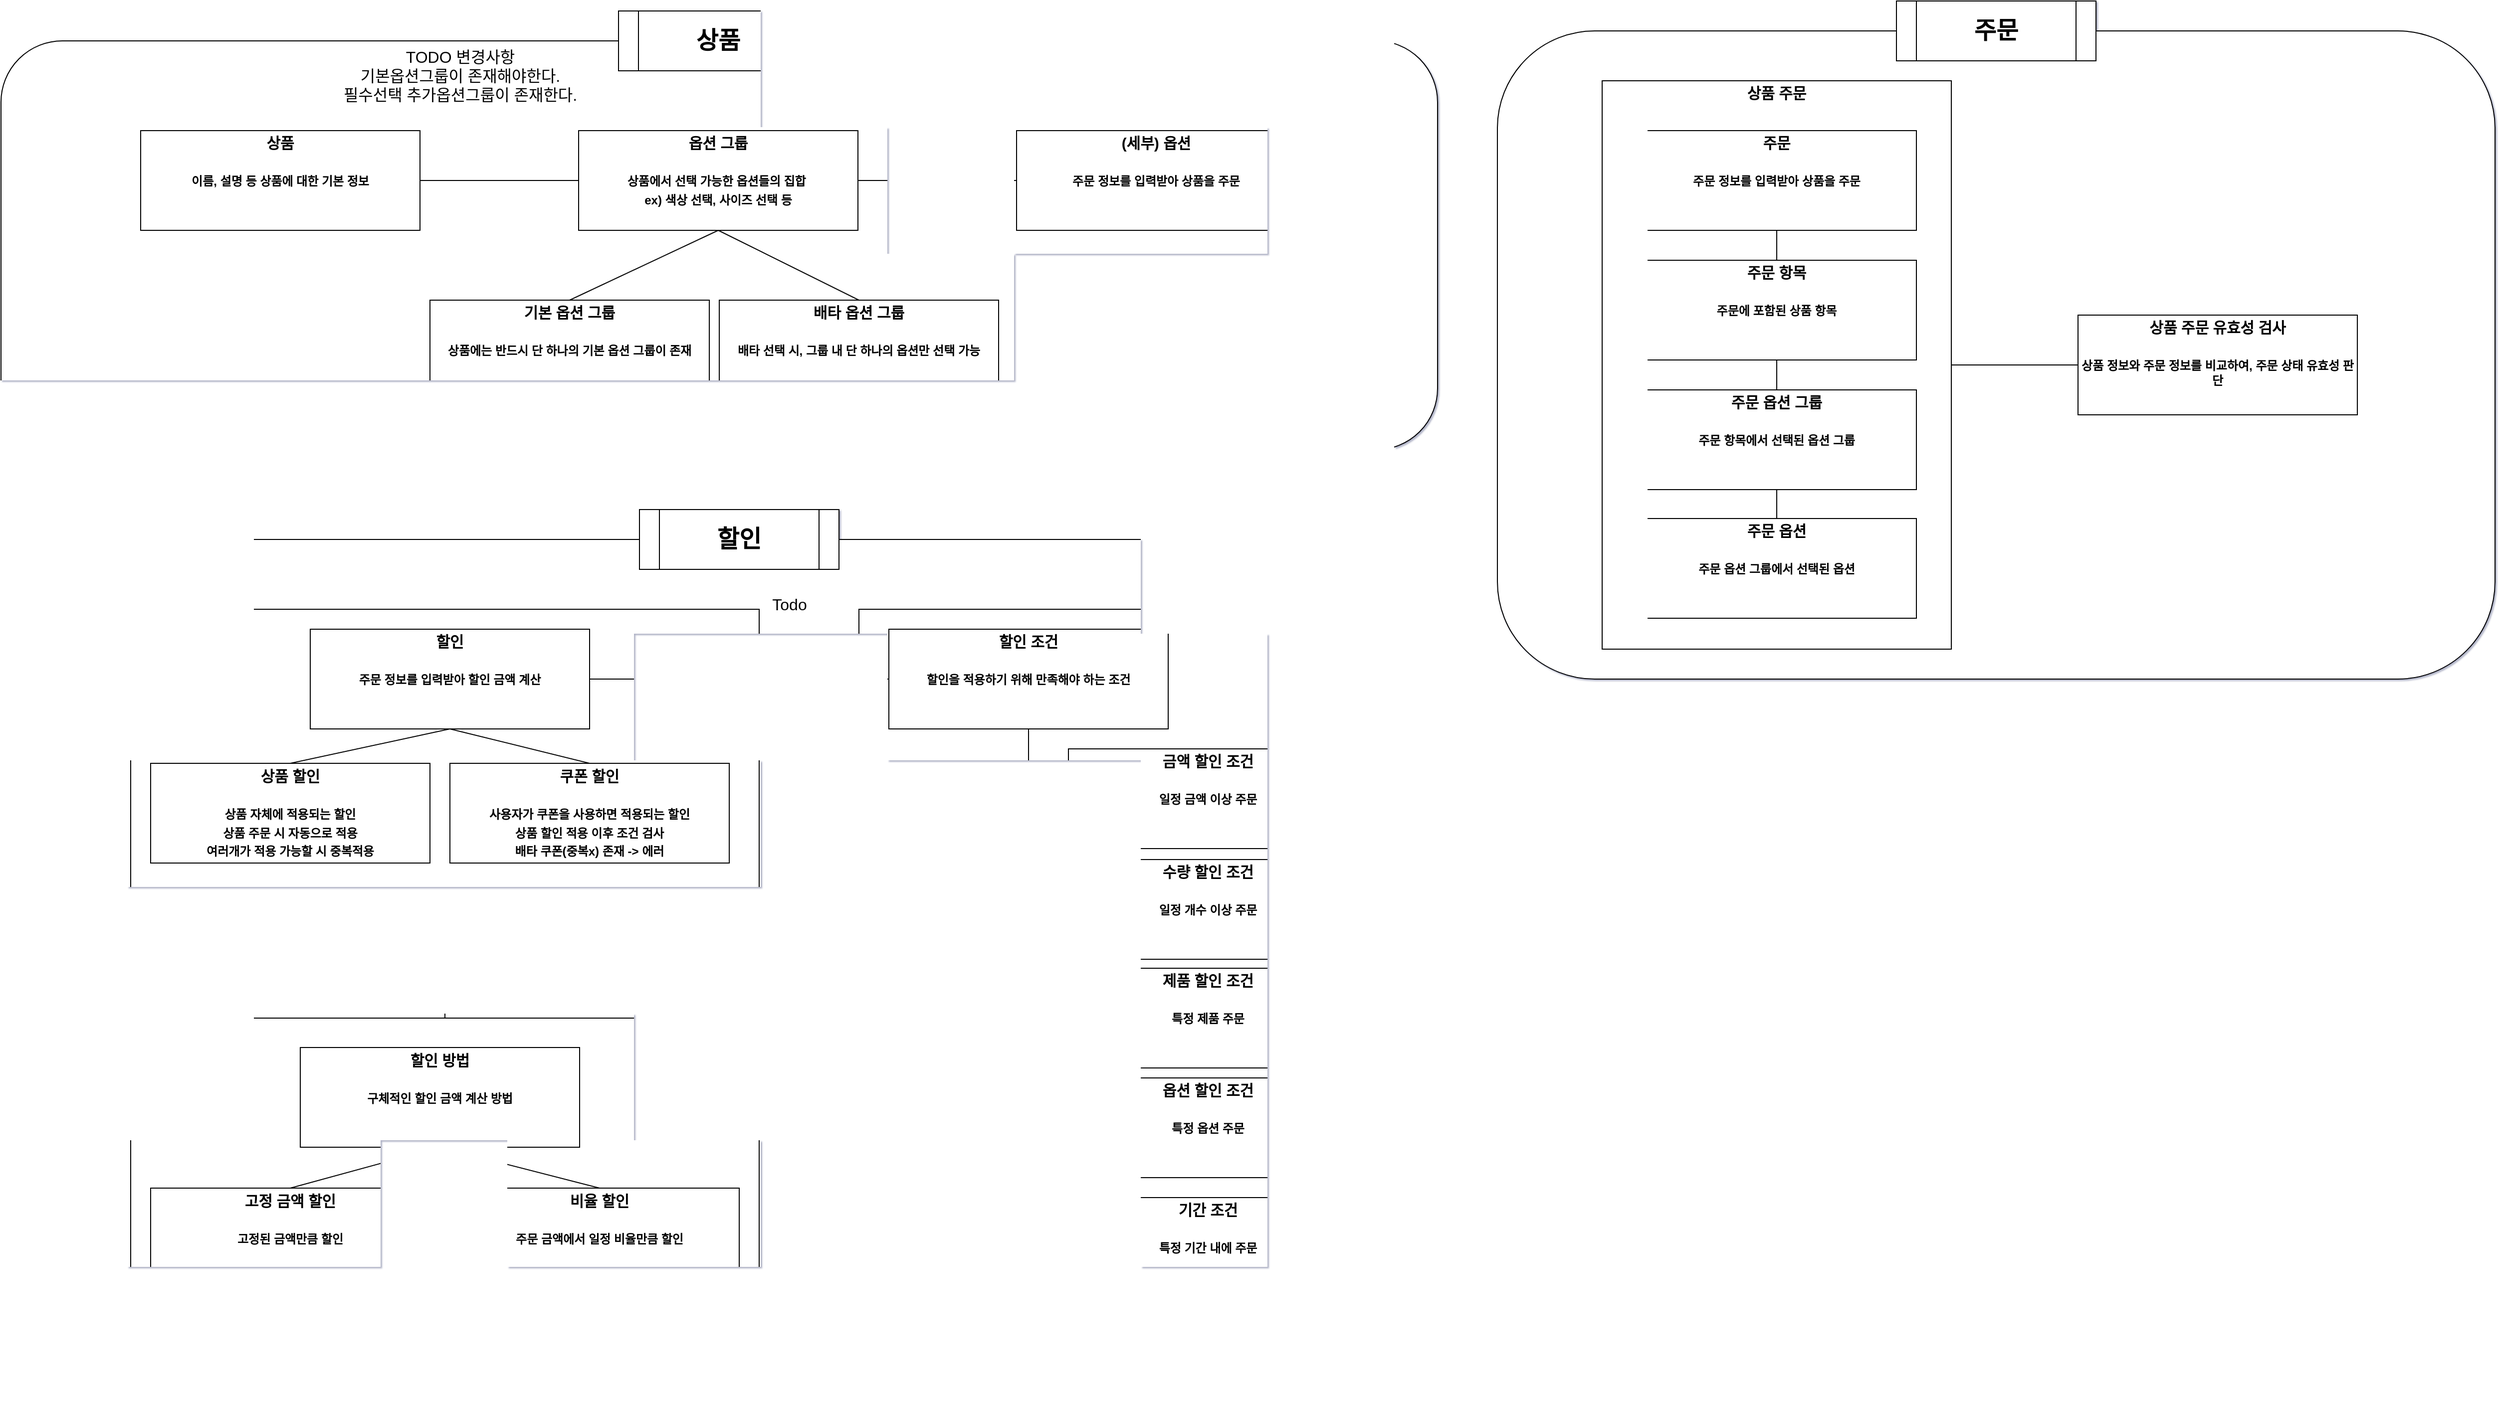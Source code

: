 <mxfile version="23.0.2" type="device" pages="4">
  <diagram id="YEidVeVIUK-Xh-jxdowJ" name="도메인">
    <mxGraphModel dx="1034" dy="957" grid="1" gridSize="10" guides="1" tooltips="1" connect="1" arrows="1" fold="1" page="0" pageScale="1" pageWidth="827" pageHeight="1169" background="none" math="0" shadow="1">
      <root>
        <mxCell id="0" />
        <mxCell id="1" parent="0" />
        <mxCell id="q4-90EvlV20A-N4ZUiNs-22" value="" style="group" parent="1" vertex="1" connectable="0">
          <mxGeometry x="620" y="340" width="1440" height="440" as="geometry" />
        </mxCell>
        <mxCell id="q4-90EvlV20A-N4ZUiNs-23" value="" style="rounded=1;whiteSpace=wrap;html=1;" parent="q4-90EvlV20A-N4ZUiNs-22" vertex="1">
          <mxGeometry y="30" width="1440" height="410" as="geometry" />
        </mxCell>
        <mxCell id="q4-90EvlV20A-N4ZUiNs-24" value="&lt;font style=&quot;font-size: 24px;&quot;&gt;&lt;b&gt;상품&lt;/b&gt;&lt;/font&gt;" style="shape=process;whiteSpace=wrap;html=1;backgroundOutline=1;" parent="q4-90EvlV20A-N4ZUiNs-22" vertex="1">
          <mxGeometry x="619" width="200" height="60" as="geometry" />
        </mxCell>
        <mxCell id="q4-90EvlV20A-N4ZUiNs-25" value="&lt;p style=&quot;margin:0px;margin-top:4px;text-align:center;&quot;&gt;&lt;span style=&quot;font-size: 15px;&quot;&gt;&lt;b&gt;상품&lt;/b&gt;&lt;/span&gt;&lt;/p&gt;&lt;p style=&quot;margin:0px;margin-top:4px;text-align:center;&quot;&gt;&lt;b style=&quot;&quot;&gt;&lt;br&gt;&lt;/b&gt;&lt;/p&gt;&lt;p style=&quot;margin:0px;margin-top:4px;text-align:center;&quot;&gt;&lt;b&gt;이름, 설명 등 상품에 대한 기본 정보&lt;/b&gt;&lt;/p&gt;" style="verticalAlign=top;align=left;overflow=fill;fontSize=12;fontFamily=Helvetica;html=1;whiteSpace=wrap;fontStyle=0;strokeColor=default;" parent="q4-90EvlV20A-N4ZUiNs-22" vertex="1">
          <mxGeometry x="140" y="120" width="280" height="100" as="geometry" />
        </mxCell>
        <mxCell id="q4-90EvlV20A-N4ZUiNs-26" value="&lt;p style=&quot;margin:0px;margin-top:4px;text-align:center;&quot;&gt;&lt;span style=&quot;font-size: 15px;&quot;&gt;&lt;b&gt;옵션 그룹&lt;/b&gt;&lt;/span&gt;&lt;/p&gt;&lt;p style=&quot;margin:0px;margin-top:4px;text-align:center;&quot;&gt;&lt;b&gt;&lt;br&gt;&lt;/b&gt;&lt;/p&gt;&lt;p style=&quot;margin:0px;margin-top:4px;text-align:center;&quot;&gt;&lt;b&gt;상품에서 선택 가능한 옵션들의 집합&amp;nbsp;&lt;/b&gt;&lt;/p&gt;&lt;p style=&quot;margin:0px;margin-top:4px;text-align:center;&quot;&gt;&lt;b&gt;&lt;span style=&quot;background-color: initial;&quot;&gt;ex) 색상 선택, 사이즈 선택 등&lt;/span&gt;&lt;/b&gt;&lt;/p&gt;" style="verticalAlign=top;align=left;overflow=fill;fontSize=12;fontFamily=Helvetica;html=1;whiteSpace=wrap;fontStyle=0;strokeColor=default;" parent="q4-90EvlV20A-N4ZUiNs-22" vertex="1">
          <mxGeometry x="579" y="120" width="280" height="100" as="geometry" />
        </mxCell>
        <mxCell id="q4-90EvlV20A-N4ZUiNs-27" style="edgeStyle=none;curved=1;rounded=0;orthogonalLoop=1;jettySize=auto;html=1;exitX=1;exitY=0.5;exitDx=0;exitDy=0;entryX=0;entryY=0.5;entryDx=0;entryDy=0;fontSize=12;startSize=8;endSize=8;endArrow=none;endFill=0;" parent="q4-90EvlV20A-N4ZUiNs-22" source="q4-90EvlV20A-N4ZUiNs-25" target="q4-90EvlV20A-N4ZUiNs-26" edge="1">
          <mxGeometry relative="1" as="geometry" />
        </mxCell>
        <mxCell id="q4-90EvlV20A-N4ZUiNs-28" value="&lt;p style=&quot;margin:0px;margin-top:4px;text-align:center;&quot;&gt;&lt;span style=&quot;font-size: 15px;&quot;&gt;&lt;b&gt;(세부) 옵션&lt;/b&gt;&lt;/span&gt;&lt;/p&gt;&lt;p style=&quot;margin:0px;margin-top:4px;text-align:center;&quot;&gt;&lt;b style=&quot;&quot;&gt;&lt;br&gt;&lt;/b&gt;&lt;/p&gt;&lt;p style=&quot;margin:0px;margin-top:4px;text-align:center;&quot;&gt;&lt;b&gt;주문 정보를 입력받아 상품을 주문&lt;/b&gt;&lt;/p&gt;&lt;p style=&quot;margin:0px;margin-top:4px;text-align:center;&quot;&gt;&lt;br&gt;&lt;/p&gt;" style="verticalAlign=top;align=left;overflow=fill;fontSize=12;fontFamily=Helvetica;html=1;whiteSpace=wrap;fontStyle=0;strokeColor=default;" parent="q4-90EvlV20A-N4ZUiNs-22" vertex="1">
          <mxGeometry x="1018" y="120" width="280" height="100" as="geometry" />
        </mxCell>
        <mxCell id="q4-90EvlV20A-N4ZUiNs-29" style="edgeStyle=none;curved=1;rounded=0;orthogonalLoop=1;jettySize=auto;html=1;exitX=1;exitY=0.5;exitDx=0;exitDy=0;entryX=0;entryY=0.5;entryDx=0;entryDy=0;fontSize=12;startSize=8;endSize=8;endArrow=none;endFill=0;" parent="q4-90EvlV20A-N4ZUiNs-22" source="q4-90EvlV20A-N4ZUiNs-26" target="q4-90EvlV20A-N4ZUiNs-28" edge="1">
          <mxGeometry relative="1" as="geometry" />
        </mxCell>
        <mxCell id="q4-90EvlV20A-N4ZUiNs-30" value="&lt;p style=&quot;margin:0px;margin-top:4px;text-align:center;&quot;&gt;&lt;span style=&quot;font-size: 15px;&quot;&gt;&lt;b&gt;기본 옵션 그룹&lt;/b&gt;&lt;/span&gt;&lt;/p&gt;&lt;p style=&quot;margin:0px;margin-top:4px;text-align:center;&quot;&gt;&lt;b style=&quot;&quot;&gt;&lt;br&gt;&lt;/b&gt;&lt;/p&gt;&lt;p style=&quot;margin:0px;margin-top:4px;text-align:center;&quot;&gt;&lt;b&gt;상품에는 반드시 단 하나의 기본 옵션 그룹이 존재&lt;/b&gt;&lt;/p&gt;&lt;p style=&quot;margin:0px;margin-top:4px;text-align:center;&quot;&gt;&lt;br&gt;&lt;/p&gt;" style="verticalAlign=top;align=left;overflow=fill;fontSize=12;fontFamily=Helvetica;html=1;whiteSpace=wrap;fontStyle=0;strokeColor=default;" parent="q4-90EvlV20A-N4ZUiNs-22" vertex="1">
          <mxGeometry x="430" y="290" width="280" height="100" as="geometry" />
        </mxCell>
        <mxCell id="q4-90EvlV20A-N4ZUiNs-31" style="edgeStyle=none;curved=1;rounded=0;orthogonalLoop=1;jettySize=auto;html=1;exitX=0.5;exitY=1;exitDx=0;exitDy=0;entryX=0.5;entryY=0;entryDx=0;entryDy=0;fontSize=12;startSize=8;endSize=8;endArrow=none;endFill=0;" parent="q4-90EvlV20A-N4ZUiNs-22" source="q4-90EvlV20A-N4ZUiNs-26" target="q4-90EvlV20A-N4ZUiNs-30" edge="1">
          <mxGeometry relative="1" as="geometry" />
        </mxCell>
        <mxCell id="q4-90EvlV20A-N4ZUiNs-32" value="&lt;p style=&quot;margin:0px;margin-top:4px;text-align:center;&quot;&gt;&lt;span style=&quot;font-size: 15px;&quot;&gt;&lt;b&gt;배타 옵션 그룹&lt;/b&gt;&lt;/span&gt;&lt;/p&gt;&lt;p style=&quot;margin:0px;margin-top:4px;text-align:center;&quot;&gt;&lt;b style=&quot;&quot;&gt;&lt;br&gt;&lt;/b&gt;&lt;/p&gt;&lt;p style=&quot;margin:0px;margin-top:4px;text-align:center;&quot;&gt;&lt;b&gt;배타 선택 시, 그룹 내 단 하나의 옵션만 선택 가능&lt;/b&gt;&lt;/p&gt;&lt;p style=&quot;margin:0px;margin-top:4px;text-align:center;&quot;&gt;&lt;br&gt;&lt;/p&gt;" style="verticalAlign=top;align=left;overflow=fill;fontSize=12;fontFamily=Helvetica;html=1;whiteSpace=wrap;fontStyle=0;strokeColor=default;" parent="q4-90EvlV20A-N4ZUiNs-22" vertex="1">
          <mxGeometry x="720" y="290" width="280" height="100" as="geometry" />
        </mxCell>
        <mxCell id="q4-90EvlV20A-N4ZUiNs-33" style="edgeStyle=none;curved=1;rounded=0;orthogonalLoop=1;jettySize=auto;html=1;exitX=0.5;exitY=1;exitDx=0;exitDy=0;entryX=0.5;entryY=0;entryDx=0;entryDy=0;fontSize=12;startSize=8;endSize=8;endArrow=none;endFill=0;" parent="q4-90EvlV20A-N4ZUiNs-22" source="q4-90EvlV20A-N4ZUiNs-26" target="q4-90EvlV20A-N4ZUiNs-32" edge="1">
          <mxGeometry relative="1" as="geometry" />
        </mxCell>
        <mxCell id="UWTSRZbE2f1vvI8tF2j_-1" value="TODO 변경사항&lt;br&gt;기본옵션그룹이 존재해야한다.&lt;br&gt;필수선택 추가옵션그룹이 존재한다.&lt;br&gt;" style="text;html=1;align=center;verticalAlign=middle;resizable=0;points=[];autosize=1;strokeColor=none;fillColor=none;fontSize=16;" parent="q4-90EvlV20A-N4ZUiNs-22" vertex="1">
          <mxGeometry x="340" y="30" width="240" height="70" as="geometry" />
        </mxCell>
        <mxCell id="-IVWovMk61Mpd2Jv-uIO-17" value="" style="group" parent="1" vertex="1" connectable="0">
          <mxGeometry x="2120" y="330" width="1000" height="680" as="geometry" />
        </mxCell>
        <mxCell id="q4-90EvlV20A-N4ZUiNs-11" value="" style="rounded=1;whiteSpace=wrap;html=1;" parent="-IVWovMk61Mpd2Jv-uIO-17" vertex="1">
          <mxGeometry y="30" width="1000" height="650" as="geometry" />
        </mxCell>
        <mxCell id="q4-90EvlV20A-N4ZUiNs-15" value="&lt;p style=&quot;margin:0px;margin-top:4px;text-align:center;&quot;&gt;&lt;span style=&quot;font-size: 15px;&quot;&gt;&lt;b&gt;상품 주문&lt;/b&gt;&lt;/span&gt;&lt;/p&gt;&lt;p style=&quot;margin:0px;margin-top:4px;text-align:center;&quot;&gt;&lt;br&gt;&lt;/p&gt;" style="verticalAlign=top;align=left;overflow=fill;fontSize=12;fontFamily=Helvetica;html=1;whiteSpace=wrap;fontStyle=0;strokeColor=default;fillColor=none;" parent="-IVWovMk61Mpd2Jv-uIO-17" vertex="1">
          <mxGeometry x="105" y="80" width="350" height="570" as="geometry" />
        </mxCell>
        <mxCell id="q4-90EvlV20A-N4ZUiNs-12" value="&lt;font style=&quot;font-size: 24px;&quot;&gt;&lt;b&gt;주문&lt;/b&gt;&lt;/font&gt;" style="shape=process;whiteSpace=wrap;html=1;backgroundOutline=1;" parent="-IVWovMk61Mpd2Jv-uIO-17" vertex="1">
          <mxGeometry x="400" width="200" height="60" as="geometry" />
        </mxCell>
        <mxCell id="q4-90EvlV20A-N4ZUiNs-14" style="edgeStyle=none;curved=1;rounded=0;orthogonalLoop=1;jettySize=auto;html=1;exitX=1;exitY=0.5;exitDx=0;exitDy=0;entryX=0;entryY=0.5;entryDx=0;entryDy=0;fontSize=12;startSize=8;endSize=8;endArrow=none;endFill=0;" parent="-IVWovMk61Mpd2Jv-uIO-17" source="q4-90EvlV20A-N4ZUiNs-15" target="q4-90EvlV20A-N4ZUiNs-17" edge="1">
          <mxGeometry relative="1" as="geometry" />
        </mxCell>
        <mxCell id="q4-90EvlV20A-N4ZUiNs-16" value="&lt;p style=&quot;margin:0px;margin-top:4px;text-align:center;&quot;&gt;&lt;span style=&quot;font-size: 15px;&quot;&gt;&lt;b&gt;주문&lt;/b&gt;&lt;/span&gt;&lt;/p&gt;&lt;p style=&quot;margin:0px;margin-top:4px;text-align:center;&quot;&gt;&lt;b style=&quot;&quot;&gt;&lt;br&gt;&lt;/b&gt;&lt;/p&gt;&lt;p style=&quot;margin:0px;margin-top:4px;text-align:center;&quot;&gt;&lt;b&gt;주문 정보를 입력받아 상품을 주문&lt;/b&gt;&lt;/p&gt;&lt;p style=&quot;margin:0px;margin-top:4px;text-align:center;&quot;&gt;&lt;br&gt;&lt;/p&gt;" style="verticalAlign=top;align=left;overflow=fill;fontSize=12;fontFamily=Helvetica;html=1;whiteSpace=wrap;fontStyle=0;strokeColor=default;" parent="-IVWovMk61Mpd2Jv-uIO-17" vertex="1">
          <mxGeometry x="140" y="130" width="280" height="100" as="geometry" />
        </mxCell>
        <mxCell id="q4-90EvlV20A-N4ZUiNs-17" value="&lt;p style=&quot;margin:0px;margin-top:4px;text-align:center;&quot;&gt;&lt;span style=&quot;font-size: 15px;&quot;&gt;&lt;b&gt;상품 주문 유효성 검사&lt;/b&gt;&lt;/span&gt;&lt;/p&gt;&lt;p style=&quot;margin:0px;margin-top:4px;text-align:center;&quot;&gt;&lt;b&gt;&lt;br&gt;&lt;/b&gt;&lt;/p&gt;&lt;p style=&quot;margin:0px;margin-top:4px;text-align:center;&quot;&gt;&lt;b&gt;상품 정보와 주문 정보를 비교하여, 주문 상태 유효성 판단&lt;/b&gt;&lt;/p&gt;" style="verticalAlign=top;align=left;overflow=fill;fontSize=12;fontFamily=Helvetica;html=1;whiteSpace=wrap;fontStyle=0;strokeColor=default;" parent="-IVWovMk61Mpd2Jv-uIO-17" vertex="1">
          <mxGeometry x="582" y="315" width="280" height="100" as="geometry" />
        </mxCell>
        <mxCell id="q4-90EvlV20A-N4ZUiNs-19" value="&lt;p style=&quot;margin:0px;margin-top:4px;text-align:center;&quot;&gt;&lt;span style=&quot;font-size: 15px;&quot;&gt;&lt;b&gt;주문 항목&lt;/b&gt;&lt;/span&gt;&lt;/p&gt;&lt;p style=&quot;margin:0px;margin-top:4px;text-align:center;&quot;&gt;&lt;b style=&quot;&quot;&gt;&lt;br&gt;&lt;/b&gt;&lt;/p&gt;&lt;p style=&quot;margin:0px;margin-top:4px;text-align:center;&quot;&gt;&lt;b&gt;주문에 포함된 상품 항목&lt;/b&gt;&lt;/p&gt;&lt;p style=&quot;margin:0px;margin-top:4px;text-align:center;&quot;&gt;&lt;br&gt;&lt;/p&gt;" style="verticalAlign=top;align=left;overflow=fill;fontSize=12;fontFamily=Helvetica;html=1;whiteSpace=wrap;fontStyle=0;strokeColor=default;" parent="-IVWovMk61Mpd2Jv-uIO-17" vertex="1">
          <mxGeometry x="140" y="260" width="280" height="100" as="geometry" />
        </mxCell>
        <mxCell id="q4-90EvlV20A-N4ZUiNs-13" style="edgeStyle=none;curved=1;rounded=0;orthogonalLoop=1;jettySize=auto;html=1;exitX=0.5;exitY=1;exitDx=0;exitDy=0;entryX=0.5;entryY=0;entryDx=0;entryDy=0;fontSize=12;startSize=8;endSize=8;endArrow=none;endFill=0;" parent="-IVWovMk61Mpd2Jv-uIO-17" source="q4-90EvlV20A-N4ZUiNs-16" target="q4-90EvlV20A-N4ZUiNs-19" edge="1">
          <mxGeometry relative="1" as="geometry" />
        </mxCell>
        <mxCell id="q4-90EvlV20A-N4ZUiNs-21" value="&lt;p style=&quot;margin:0px;margin-top:4px;text-align:center;&quot;&gt;&lt;span style=&quot;font-size: 15px;&quot;&gt;&lt;b&gt;주문 옵션 그룹&lt;/b&gt;&lt;/span&gt;&lt;/p&gt;&lt;p style=&quot;margin:0px;margin-top:4px;text-align:center;&quot;&gt;&lt;b style=&quot;&quot;&gt;&lt;br&gt;&lt;/b&gt;&lt;/p&gt;&lt;p style=&quot;margin:0px;margin-top:4px;text-align:center;&quot;&gt;&lt;b&gt;주문 항목에서 선택된 옵션 그룹&lt;/b&gt;&lt;/p&gt;&lt;p style=&quot;margin:0px;margin-top:4px;text-align:center;&quot;&gt;&lt;br&gt;&lt;/p&gt;" style="verticalAlign=top;align=left;overflow=fill;fontSize=12;fontFamily=Helvetica;html=1;whiteSpace=wrap;fontStyle=0;strokeColor=default;" parent="-IVWovMk61Mpd2Jv-uIO-17" vertex="1">
          <mxGeometry x="140" y="390" width="280" height="100" as="geometry" />
        </mxCell>
        <mxCell id="q4-90EvlV20A-N4ZUiNs-18" style="edgeStyle=none;curved=1;rounded=0;orthogonalLoop=1;jettySize=auto;html=1;exitX=0.5;exitY=1;exitDx=0;exitDy=0;entryX=0.5;entryY=0;entryDx=0;entryDy=0;fontSize=12;startSize=8;endSize=8;endArrow=none;endFill=0;" parent="-IVWovMk61Mpd2Jv-uIO-17" source="q4-90EvlV20A-N4ZUiNs-19" target="q4-90EvlV20A-N4ZUiNs-21" edge="1">
          <mxGeometry relative="1" as="geometry" />
        </mxCell>
        <mxCell id="q4-90EvlV20A-N4ZUiNs-34" value="&lt;p style=&quot;margin:0px;margin-top:4px;text-align:center;&quot;&gt;&lt;span style=&quot;font-size: 15px;&quot;&gt;&lt;b&gt;주문 옵션&lt;/b&gt;&lt;/span&gt;&lt;/p&gt;&lt;p style=&quot;margin:0px;margin-top:4px;text-align:center;&quot;&gt;&lt;b style=&quot;&quot;&gt;&lt;br&gt;&lt;/b&gt;&lt;/p&gt;&lt;p style=&quot;margin:0px;margin-top:4px;text-align:center;&quot;&gt;&lt;b&gt;주문 옵션 그룹에서 선택된 옵션&lt;/b&gt;&lt;/p&gt;&lt;p style=&quot;margin:0px;margin-top:4px;text-align:center;&quot;&gt;&lt;br&gt;&lt;/p&gt;" style="verticalAlign=top;align=left;overflow=fill;fontSize=12;fontFamily=Helvetica;html=1;whiteSpace=wrap;fontStyle=0;strokeColor=default;" parent="-IVWovMk61Mpd2Jv-uIO-17" vertex="1">
          <mxGeometry x="140" y="519" width="280" height="100" as="geometry" />
        </mxCell>
        <mxCell id="q4-90EvlV20A-N4ZUiNs-20" style="edgeStyle=none;curved=1;rounded=0;orthogonalLoop=1;jettySize=auto;html=1;exitX=0.5;exitY=1;exitDx=0;exitDy=0;fontSize=12;startSize=8;endSize=8;endArrow=none;endFill=0;" parent="-IVWovMk61Mpd2Jv-uIO-17" source="q4-90EvlV20A-N4ZUiNs-21" target="q4-90EvlV20A-N4ZUiNs-34" edge="1">
          <mxGeometry relative="1" as="geometry" />
        </mxCell>
        <mxCell id="-IVWovMk61Mpd2Jv-uIO-101" value="" style="group" parent="1" vertex="1" connectable="0">
          <mxGeometry x="650" y="840" width="1420" height="890" as="geometry" />
        </mxCell>
        <mxCell id="q4-90EvlV20A-N4ZUiNs-2" value="" style="rounded=1;whiteSpace=wrap;html=1;" parent="-IVWovMk61Mpd2Jv-uIO-101" vertex="1">
          <mxGeometry y="30" width="1420" height="860" as="geometry" />
        </mxCell>
        <mxCell id="q4-90EvlV20A-N4ZUiNs-8" value="&lt;font style=&quot;font-size: 24px;&quot;&gt;&lt;b&gt;할인&lt;/b&gt;&lt;/font&gt;" style="shape=process;whiteSpace=wrap;html=1;backgroundOutline=1;" parent="-IVWovMk61Mpd2Jv-uIO-101" vertex="1">
          <mxGeometry x="610" width="200" height="60" as="geometry" />
        </mxCell>
        <mxCell id="-IVWovMk61Mpd2Jv-uIO-79" value="" style="group" parent="-IVWovMk61Mpd2Jv-uIO-101" vertex="1" connectable="0">
          <mxGeometry x="120" y="539.5" width="610" height="270.5" as="geometry" />
        </mxCell>
        <mxCell id="-IVWovMk61Mpd2Jv-uIO-10" value="&lt;p style=&quot;margin:0px;margin-top:4px;text-align:center;&quot;&gt;&lt;font style=&quot;font-size: 15px;&quot;&gt;&lt;b&gt;할인 방법&lt;/b&gt;&lt;/font&gt;&lt;/p&gt;&lt;p style=&quot;margin:0px;margin-top:4px;text-align:center;&quot;&gt;&lt;b&gt;&lt;br&gt;&lt;/b&gt;&lt;/p&gt;&lt;p style=&quot;margin:0px;margin-top:4px;text-align:center;&quot;&gt;&lt;b&gt;구체적인 할인 금액 계산 방법&lt;/b&gt;&lt;/p&gt;" style="verticalAlign=top;align=left;overflow=fill;fontSize=12;fontFamily=Helvetica;html=1;whiteSpace=wrap;fontStyle=0;strokeColor=default;" parent="-IVWovMk61Mpd2Jv-uIO-79" vertex="1">
          <mxGeometry x="150" width="280" height="100" as="geometry" />
        </mxCell>
        <mxCell id="-IVWovMk61Mpd2Jv-uIO-11" value="&lt;p style=&quot;margin:0px;margin-top:4px;text-align:center;&quot;&gt;&lt;font style=&quot;font-size: 15px;&quot;&gt;&lt;b&gt;고정 금액 할인&lt;/b&gt;&lt;/font&gt;&lt;/p&gt;&lt;p style=&quot;margin:0px;margin-top:4px;text-align:center;&quot;&gt;&lt;b&gt;&lt;br&gt;&lt;/b&gt;&lt;/p&gt;&lt;p style=&quot;margin:0px;margin-top:4px;text-align:center;&quot;&gt;&lt;b&gt;고정된 금액만큼 할인&lt;/b&gt;&lt;/p&gt;" style="verticalAlign=top;align=left;overflow=fill;fontSize=12;fontFamily=Helvetica;html=1;whiteSpace=wrap;fontStyle=0;strokeColor=default;" parent="-IVWovMk61Mpd2Jv-uIO-79" vertex="1">
          <mxGeometry y="141" width="280" height="100" as="geometry" />
        </mxCell>
        <mxCell id="-IVWovMk61Mpd2Jv-uIO-12" value="&lt;p style=&quot;margin:0px;margin-top:4px;text-align:center;&quot;&gt;&lt;font style=&quot;font-size: 15px;&quot;&gt;&lt;b&gt;비율 할인&lt;/b&gt;&lt;/font&gt;&lt;/p&gt;&lt;p style=&quot;margin:0px;margin-top:4px;text-align:center;&quot;&gt;&lt;b&gt;&lt;br&gt;&lt;/b&gt;&lt;/p&gt;&lt;p style=&quot;margin:0px;margin-top:4px;text-align:center;&quot;&gt;&lt;b&gt;주문 금액에서 일정 비율만큼 할인&lt;/b&gt;&lt;/p&gt;" style="verticalAlign=top;align=left;overflow=fill;fontSize=12;fontFamily=Helvetica;html=1;whiteSpace=wrap;fontStyle=0;strokeColor=default;" parent="-IVWovMk61Mpd2Jv-uIO-79" vertex="1">
          <mxGeometry x="310" y="141" width="280" height="100" as="geometry" />
        </mxCell>
        <mxCell id="-IVWovMk61Mpd2Jv-uIO-13" style="edgeStyle=none;curved=1;rounded=0;orthogonalLoop=1;jettySize=auto;html=1;exitX=0.5;exitY=1;exitDx=0;exitDy=0;entryX=0.5;entryY=0;entryDx=0;entryDy=0;fontSize=12;startSize=8;endSize=8;endArrow=none;endFill=0;" parent="-IVWovMk61Mpd2Jv-uIO-79" source="-IVWovMk61Mpd2Jv-uIO-10" target="-IVWovMk61Mpd2Jv-uIO-11" edge="1">
          <mxGeometry relative="1" as="geometry" />
        </mxCell>
        <mxCell id="-IVWovMk61Mpd2Jv-uIO-14" style="edgeStyle=none;curved=1;rounded=0;orthogonalLoop=1;jettySize=auto;html=1;exitX=0.5;exitY=1;exitDx=0;exitDy=0;entryX=0.5;entryY=0;entryDx=0;entryDy=0;fontSize=12;startSize=8;endSize=8;endArrow=none;endFill=0;" parent="-IVWovMk61Mpd2Jv-uIO-79" source="-IVWovMk61Mpd2Jv-uIO-10" target="-IVWovMk61Mpd2Jv-uIO-12" edge="1">
          <mxGeometry relative="1" as="geometry" />
        </mxCell>
        <mxCell id="-IVWovMk61Mpd2Jv-uIO-85" value="" style="whiteSpace=wrap;html=1;fontSize=16;fillColor=none;" parent="-IVWovMk61Mpd2Jv-uIO-79" vertex="1">
          <mxGeometry x="-20" y="-29.5" width="630" height="300" as="geometry" />
        </mxCell>
        <mxCell id="-IVWovMk61Mpd2Jv-uIO-96" value="" style="group" parent="-IVWovMk61Mpd2Jv-uIO-101" vertex="1" connectable="0">
          <mxGeometry x="100" y="100" width="630" height="300" as="geometry" />
        </mxCell>
        <mxCell id="-IVWovMk61Mpd2Jv-uIO-80" value="" style="whiteSpace=wrap;html=1;fontSize=16;fillColor=none;container=1;" parent="-IVWovMk61Mpd2Jv-uIO-96" vertex="1">
          <mxGeometry width="630" height="300" as="geometry" />
        </mxCell>
        <mxCell id="q4-90EvlV20A-N4ZUiNs-7" value="&lt;p style=&quot;margin:0px;margin-top:4px;text-align:center;&quot;&gt;&lt;b style=&quot;&quot;&gt;&lt;font style=&quot;font-size: 15px;&quot;&gt;쿠폰&amp;nbsp;&lt;/font&gt;&lt;span style=&quot;font-size: 15px;&quot;&gt;할인&lt;/span&gt;&lt;/b&gt;&lt;/p&gt;&lt;p style=&quot;margin:0px;margin-top:4px;text-align:center;&quot;&gt;&lt;b style=&quot;&quot;&gt;&lt;br&gt;&lt;/b&gt;&lt;/p&gt;&lt;p style=&quot;margin:0px;margin-top:4px;text-align:center;&quot;&gt;&lt;b&gt;사용자가 쿠폰을 사용하면 적용되는 할인&lt;/b&gt;&lt;/p&gt;&lt;p style=&quot;margin:0px;margin-top:4px;text-align:center;&quot;&gt;&lt;b&gt;상품 할인 적용 이후 조건 검사&lt;/b&gt;&lt;/p&gt;&lt;p style=&quot;margin:0px;margin-top:4px;text-align:center;&quot;&gt;&lt;b&gt;배타 쿠폰(중복x) 존재 -&amp;gt; 에러&lt;/b&gt;&lt;/p&gt;" style="verticalAlign=top;align=left;overflow=fill;fontSize=12;fontFamily=Helvetica;html=1;whiteSpace=wrap;fontStyle=0;strokeColor=default;" parent="-IVWovMk61Mpd2Jv-uIO-96" vertex="1">
          <mxGeometry x="320" y="154.5" width="280" height="100" as="geometry" />
        </mxCell>
        <mxCell id="-IVWovMk61Mpd2Jv-uIO-19" value="&lt;p style=&quot;border-color: var(--border-color); margin: 4px 0px 0px; text-align: center;&quot;&gt;&lt;font style=&quot;border-color: var(--border-color); font-size: 15px;&quot;&gt;&lt;b style=&quot;border-color: var(--border-color);&quot;&gt;상품 할인&lt;/b&gt;&lt;/font&gt;&lt;/p&gt;&lt;p style=&quot;border-color: var(--border-color); margin: 4px 0px 0px; text-align: center;&quot;&gt;&lt;b style=&quot;border-color: var(--border-color);&quot;&gt;&lt;br style=&quot;border-color: var(--border-color);&quot;&gt;&lt;/b&gt;&lt;/p&gt;&lt;p style=&quot;border-color: var(--border-color); margin: 4px 0px 0px; text-align: center;&quot;&gt;&lt;b style=&quot;border-color: var(--border-color);&quot;&gt;상품 자체에 적용되는 할인&lt;/b&gt;&lt;/p&gt;&lt;p style=&quot;border-color: var(--border-color); margin: 4px 0px 0px; text-align: center;&quot;&gt;&lt;b style=&quot;border-color: var(--border-color);&quot;&gt;상품 주문 시 자동으로 적용&lt;/b&gt;&lt;/p&gt;&lt;p style=&quot;border-color: var(--border-color); margin: 4px 0px 0px; text-align: center;&quot;&gt;&lt;b style=&quot;border-color: var(--border-color);&quot;&gt;여러개가 적용 가능할 시 중복적용&lt;br&gt;&lt;/b&gt;&lt;/p&gt;" style="verticalAlign=top;align=left;overflow=fill;fontSize=12;fontFamily=Helvetica;html=1;whiteSpace=wrap;fontStyle=0;strokeColor=default;" parent="-IVWovMk61Mpd2Jv-uIO-96" vertex="1">
          <mxGeometry x="20" y="154.5" width="280" height="100" as="geometry" />
        </mxCell>
        <mxCell id="-IVWovMk61Mpd2Jv-uIO-20" value="&lt;p style=&quot;border-color: var(--border-color); margin: 4px 0px 0px; text-align: center;&quot;&gt;&lt;font style=&quot;border-color: var(--border-color); font-size: 15px;&quot;&gt;&lt;b style=&quot;border-color: var(--border-color);&quot;&gt;할인&lt;/b&gt;&lt;/font&gt;&lt;/p&gt;&lt;p style=&quot;border-color: var(--border-color); margin: 4px 0px 0px; text-align: center;&quot;&gt;&lt;br&gt;&lt;/p&gt;&lt;p style=&quot;border-color: var(--border-color); margin: 4px 0px 0px; text-align: center;&quot;&gt;&lt;b&gt;주문 정보를 입력받아 할인 금액 계산&lt;/b&gt;&lt;/p&gt;" style="verticalAlign=top;align=left;overflow=fill;fontSize=12;fontFamily=Helvetica;html=1;whiteSpace=wrap;fontStyle=0;strokeColor=default;" parent="-IVWovMk61Mpd2Jv-uIO-96" vertex="1">
          <mxGeometry x="180" y="20" width="280" height="100" as="geometry" />
        </mxCell>
        <mxCell id="-IVWovMk61Mpd2Jv-uIO-21" style="edgeStyle=none;curved=1;rounded=0;orthogonalLoop=1;jettySize=auto;html=1;exitX=0.5;exitY=1;exitDx=0;exitDy=0;entryX=0.5;entryY=0;entryDx=0;entryDy=0;fontSize=12;startSize=8;endSize=8;endArrow=none;endFill=0;" parent="-IVWovMk61Mpd2Jv-uIO-96" source="-IVWovMk61Mpd2Jv-uIO-20" target="-IVWovMk61Mpd2Jv-uIO-19" edge="1">
          <mxGeometry relative="1" as="geometry" />
        </mxCell>
        <mxCell id="-IVWovMk61Mpd2Jv-uIO-22" style="edgeStyle=none;curved=1;rounded=0;orthogonalLoop=1;jettySize=auto;html=1;exitX=0.5;exitY=1;exitDx=0;exitDy=0;entryX=0.5;entryY=0;entryDx=0;entryDy=0;fontSize=12;startSize=8;endSize=8;endArrow=none;endFill=0;" parent="-IVWovMk61Mpd2Jv-uIO-96" source="-IVWovMk61Mpd2Jv-uIO-20" target="q4-90EvlV20A-N4ZUiNs-7" edge="1">
          <mxGeometry relative="1" as="geometry" />
        </mxCell>
        <mxCell id="-IVWovMk61Mpd2Jv-uIO-94" style="edgeStyle=none;curved=1;rounded=0;orthogonalLoop=1;jettySize=auto;html=1;exitX=0.5;exitY=1;exitDx=0;exitDy=0;entryX=0.5;entryY=0;entryDx=0;entryDy=0;fontSize=12;startSize=8;endSize=8;endArrow=none;endFill=0;" parent="-IVWovMk61Mpd2Jv-uIO-101" source="-IVWovMk61Mpd2Jv-uIO-80" target="-IVWovMk61Mpd2Jv-uIO-85" edge="1">
          <mxGeometry relative="1" as="geometry" />
        </mxCell>
        <mxCell id="-IVWovMk61Mpd2Jv-uIO-99" value="" style="group" parent="-IVWovMk61Mpd2Jv-uIO-101" vertex="1" connectable="0">
          <mxGeometry x="830" y="100" width="520" height="710" as="geometry" />
        </mxCell>
        <mxCell id="-IVWovMk61Mpd2Jv-uIO-93" value="" style="whiteSpace=wrap;html=1;fontSize=16;fillColor=none;" parent="-IVWovMk61Mpd2Jv-uIO-99" vertex="1">
          <mxGeometry width="520" height="710" as="geometry" />
        </mxCell>
        <mxCell id="-IVWovMk61Mpd2Jv-uIO-5" value="&lt;p style=&quot;margin:0px;margin-top:4px;text-align:center;&quot;&gt;&lt;font style=&quot;font-size: 15px;&quot;&gt;&lt;b&gt;할인 조건&lt;/b&gt;&lt;/font&gt;&lt;/p&gt;&lt;p style=&quot;margin:0px;margin-top:4px;text-align:center;&quot;&gt;&lt;b&gt;&lt;br&gt;&lt;/b&gt;&lt;/p&gt;&lt;p style=&quot;margin:0px;margin-top:4px;text-align:center;&quot;&gt;&lt;b&gt;할인을 적용하기 위해 만족해야 하는 조건&lt;/b&gt;&lt;/p&gt;" style="verticalAlign=top;align=left;overflow=fill;fontSize=12;fontFamily=Helvetica;html=1;whiteSpace=wrap;fontStyle=0;strokeColor=default;" parent="-IVWovMk61Mpd2Jv-uIO-99" vertex="1">
          <mxGeometry x="30" y="20" width="280" height="100" as="geometry" />
        </mxCell>
        <mxCell id="-IVWovMk61Mpd2Jv-uIO-64" value="&lt;p style=&quot;margin:0px;margin-top:4px;text-align:center;&quot;&gt;&lt;font style=&quot;font-size: 15px;&quot;&gt;&lt;b&gt;금액 할인 조건&lt;/b&gt;&lt;/font&gt;&lt;/p&gt;&lt;p style=&quot;margin:0px;margin-top:4px;text-align:center;&quot;&gt;&lt;b&gt;&lt;br&gt;&lt;/b&gt;&lt;/p&gt;&lt;p style=&quot;margin:0px;margin-top:4px;text-align:center;&quot;&gt;&lt;b&gt;일정 금액 이상 주문&lt;/b&gt;&lt;/p&gt;" style="verticalAlign=top;align=left;overflow=fill;fontSize=12;fontFamily=Helvetica;html=1;whiteSpace=wrap;fontStyle=0;strokeColor=default;" parent="-IVWovMk61Mpd2Jv-uIO-99" vertex="1">
          <mxGeometry x="210" y="140" width="280" height="100" as="geometry" />
        </mxCell>
        <mxCell id="-IVWovMk61Mpd2Jv-uIO-70" style="edgeStyle=orthogonalEdgeStyle;rounded=0;orthogonalLoop=1;jettySize=auto;html=1;exitX=0.5;exitY=1;exitDx=0;exitDy=0;entryX=0;entryY=0.5;entryDx=0;entryDy=0;fontSize=12;startSize=8;endSize=8;endArrow=none;endFill=0;" parent="-IVWovMk61Mpd2Jv-uIO-99" source="-IVWovMk61Mpd2Jv-uIO-5" target="-IVWovMk61Mpd2Jv-uIO-64" edge="1">
          <mxGeometry relative="1" as="geometry" />
        </mxCell>
        <mxCell id="-IVWovMk61Mpd2Jv-uIO-71" style="edgeStyle=orthogonalEdgeStyle;rounded=0;orthogonalLoop=1;jettySize=auto;html=1;exitX=0;exitY=0.5;exitDx=0;exitDy=0;fontSize=12;startSize=8;endSize=8;endArrow=none;endFill=0;" parent="-IVWovMk61Mpd2Jv-uIO-99" source="-IVWovMk61Mpd2Jv-uIO-65" edge="1">
          <mxGeometry relative="1" as="geometry">
            <mxPoint x="170" y="190" as="targetPoint" />
          </mxGeometry>
        </mxCell>
        <mxCell id="-IVWovMk61Mpd2Jv-uIO-65" value="&lt;p style=&quot;margin:0px;margin-top:4px;text-align:center;&quot;&gt;&lt;font style=&quot;font-size: 15px;&quot;&gt;&lt;b&gt;수량 할인 조건&lt;/b&gt;&lt;/font&gt;&lt;/p&gt;&lt;p style=&quot;margin:0px;margin-top:4px;text-align:center;&quot;&gt;&lt;b&gt;&lt;br&gt;&lt;/b&gt;&lt;/p&gt;&lt;p style=&quot;margin:0px;margin-top:4px;text-align:center;&quot;&gt;&lt;b&gt;일정 개수 이상 주문&lt;/b&gt;&lt;/p&gt;" style="verticalAlign=top;align=left;overflow=fill;fontSize=12;fontFamily=Helvetica;html=1;whiteSpace=wrap;fontStyle=0;strokeColor=default;" parent="-IVWovMk61Mpd2Jv-uIO-99" vertex="1">
          <mxGeometry x="210" y="251" width="280" height="100" as="geometry" />
        </mxCell>
        <mxCell id="-IVWovMk61Mpd2Jv-uIO-72" style="edgeStyle=orthogonalEdgeStyle;rounded=0;orthogonalLoop=1;jettySize=auto;html=1;exitX=0;exitY=0.5;exitDx=0;exitDy=0;fontSize=12;startSize=8;endSize=8;endArrow=none;endFill=0;" parent="-IVWovMk61Mpd2Jv-uIO-99" source="-IVWovMk61Mpd2Jv-uIO-66" edge="1">
          <mxGeometry relative="1" as="geometry">
            <mxPoint x="170" y="300" as="targetPoint" />
          </mxGeometry>
        </mxCell>
        <mxCell id="-IVWovMk61Mpd2Jv-uIO-66" value="&lt;p style=&quot;margin:0px;margin-top:4px;text-align:center;&quot;&gt;&lt;font style=&quot;font-size: 15px;&quot;&gt;&lt;b&gt;제품 할인 조건&lt;/b&gt;&lt;/font&gt;&lt;/p&gt;&lt;p style=&quot;margin:0px;margin-top:4px;text-align:center;&quot;&gt;&lt;b&gt;&lt;br&gt;&lt;/b&gt;&lt;/p&gt;&lt;p style=&quot;margin:0px;margin-top:4px;text-align:center;&quot;&gt;&lt;b&gt;특정 제품 주문&lt;/b&gt;&lt;/p&gt;" style="verticalAlign=top;align=left;overflow=fill;fontSize=12;fontFamily=Helvetica;html=1;whiteSpace=wrap;fontStyle=0;strokeColor=default;" parent="-IVWovMk61Mpd2Jv-uIO-99" vertex="1">
          <mxGeometry x="210" y="360" width="280" height="100" as="geometry" />
        </mxCell>
        <mxCell id="-IVWovMk61Mpd2Jv-uIO-73" style="edgeStyle=orthogonalEdgeStyle;rounded=0;orthogonalLoop=1;jettySize=auto;html=1;exitX=0;exitY=0.5;exitDx=0;exitDy=0;fontSize=12;startSize=8;endSize=8;endArrow=none;endFill=0;" parent="-IVWovMk61Mpd2Jv-uIO-99" source="-IVWovMk61Mpd2Jv-uIO-67" edge="1">
          <mxGeometry relative="1" as="geometry">
            <mxPoint x="170" y="410" as="targetPoint" />
          </mxGeometry>
        </mxCell>
        <mxCell id="-IVWovMk61Mpd2Jv-uIO-67" value="&lt;p style=&quot;margin:0px;margin-top:4px;text-align:center;&quot;&gt;&lt;font style=&quot;font-size: 15px;&quot;&gt;&lt;b&gt;옵션 할인 조건&lt;/b&gt;&lt;/font&gt;&lt;/p&gt;&lt;p style=&quot;margin:0px;margin-top:4px;text-align:center;&quot;&gt;&lt;b&gt;&lt;br&gt;&lt;/b&gt;&lt;/p&gt;&lt;p style=&quot;margin:0px;margin-top:4px;text-align:center;&quot;&gt;&lt;b&gt;특정 옵션 주문&lt;/b&gt;&lt;/p&gt;" style="verticalAlign=top;align=left;overflow=fill;fontSize=12;fontFamily=Helvetica;html=1;whiteSpace=wrap;fontStyle=0;strokeColor=default;" parent="-IVWovMk61Mpd2Jv-uIO-99" vertex="1">
          <mxGeometry x="210" y="470" width="280" height="100" as="geometry" />
        </mxCell>
        <mxCell id="-IVWovMk61Mpd2Jv-uIO-75" style="edgeStyle=orthogonalEdgeStyle;rounded=0;orthogonalLoop=1;jettySize=auto;html=1;exitX=0;exitY=0.5;exitDx=0;exitDy=0;fontSize=12;startSize=8;endSize=8;endArrow=none;endFill=0;" parent="-IVWovMk61Mpd2Jv-uIO-99" source="-IVWovMk61Mpd2Jv-uIO-74" edge="1">
          <mxGeometry relative="1" as="geometry">
            <mxPoint x="170" y="520" as="targetPoint" />
          </mxGeometry>
        </mxCell>
        <mxCell id="-IVWovMk61Mpd2Jv-uIO-74" value="&lt;p style=&quot;margin:0px;margin-top:4px;text-align:center;&quot;&gt;&lt;font style=&quot;font-size: 15px;&quot;&gt;&lt;b&gt;기간 조건&lt;/b&gt;&lt;/font&gt;&lt;/p&gt;&lt;p style=&quot;margin:0px;margin-top:4px;text-align:center;&quot;&gt;&lt;b&gt;&lt;br&gt;&lt;/b&gt;&lt;/p&gt;&lt;p style=&quot;margin:0px;margin-top:4px;text-align:center;&quot;&gt;&lt;b&gt;특정 기간 내에 주문&lt;/b&gt;&lt;/p&gt;" style="verticalAlign=top;align=left;overflow=fill;fontSize=12;fontFamily=Helvetica;html=1;whiteSpace=wrap;fontStyle=0;strokeColor=default;" parent="-IVWovMk61Mpd2Jv-uIO-99" vertex="1">
          <mxGeometry x="210" y="590" width="280" height="100" as="geometry" />
        </mxCell>
        <mxCell id="-IVWovMk61Mpd2Jv-uIO-100" style="edgeStyle=none;curved=1;rounded=0;orthogonalLoop=1;jettySize=auto;html=1;exitX=1;exitY=0.5;exitDx=0;exitDy=0;entryX=0;entryY=0.5;entryDx=0;entryDy=0;fontSize=12;startSize=8;endSize=8;endArrow=none;endFill=0;" parent="-IVWovMk61Mpd2Jv-uIO-101" source="-IVWovMk61Mpd2Jv-uIO-20" target="-IVWovMk61Mpd2Jv-uIO-5" edge="1">
          <mxGeometry relative="1" as="geometry" />
        </mxCell>
        <mxCell id="Ivx0CsUIfEYKzaC1F_ZS-1" value="Todo" style="text;html=1;align=center;verticalAlign=middle;resizable=0;points=[];autosize=1;strokeColor=none;fillColor=none;fontSize=16;" parent="-IVWovMk61Mpd2Jv-uIO-101" vertex="1">
          <mxGeometry x="730" y="80" width="60" height="30" as="geometry" />
        </mxCell>
      </root>
    </mxGraphModel>
  </diagram>
  <diagram id="Bc9zyAiKAasJDwqjYIRX" name="유즈케이스">
    <mxGraphModel dx="1020" dy="891" grid="1" gridSize="10" guides="1" tooltips="1" connect="1" arrows="1" fold="1" page="0" pageScale="1" pageWidth="827" pageHeight="1169" math="0" shadow="1">
      <root>
        <mxCell id="0" />
        <mxCell id="1" parent="0" />
        <mxCell id="0ztTdUibscRaPqX3s1Em-1" value="" style="rounded=0;whiteSpace=wrap;html=1;fillColor=#FFFFFF;strokeColor=default;" vertex="1" parent="1">
          <mxGeometry y="493.75" width="770" height="250" as="geometry" />
        </mxCell>
        <mxCell id="0ztTdUibscRaPqX3s1Em-2" style="edgeStyle=orthogonalEdgeStyle;rounded=0;orthogonalLoop=1;jettySize=auto;html=1;exitX=1;exitY=0.5;exitDx=0;exitDy=0;entryX=0;entryY=0.5;entryDx=0;entryDy=0;" edge="1" parent="1" source="0ztTdUibscRaPqX3s1Em-4" target="0ztTdUibscRaPqX3s1Em-13">
          <mxGeometry relative="1" as="geometry" />
        </mxCell>
        <mxCell id="0ztTdUibscRaPqX3s1Em-3" value="3: 항목 주문" style="edgeLabel;html=1;align=center;verticalAlign=middle;resizable=0;points=[];" vertex="1" connectable="0" parent="0ztTdUibscRaPqX3s1Em-2">
          <mxGeometry x="-0.017" y="-1" relative="1" as="geometry">
            <mxPoint as="offset" />
          </mxGeometry>
        </mxCell>
        <mxCell id="0ztTdUibscRaPqX3s1Em-4" value=":Order" style="whiteSpace=wrap;html=1;strokeColor=default;" vertex="1" parent="1">
          <mxGeometry x="170" y="563.04" width="120" height="40" as="geometry" />
        </mxCell>
        <mxCell id="0ztTdUibscRaPqX3s1Em-5" value=":Product" style="whiteSpace=wrap;html=1;strokeColor=default;" vertex="1" parent="1">
          <mxGeometry x="620" y="563.04" width="120" height="40" as="geometry" />
        </mxCell>
        <mxCell id="0ztTdUibscRaPqX3s1Em-6" value="주문 수량" style="html=1;verticalAlign=bottom;startArrow=oval;startFill=1;endArrow=block;startSize=8;curved=0;rounded=0;strokeColor=default;" edge="1" parent="1">
          <mxGeometry width="60" relative="1" as="geometry">
            <mxPoint x="530" y="618.22" as="sourcePoint" />
            <mxPoint x="610" y="618.22" as="targetPoint" />
          </mxGeometry>
        </mxCell>
        <mxCell id="0ztTdUibscRaPqX3s1Em-7" style="edgeStyle=elbowEdgeStyle;rounded=0;orthogonalLoop=1;jettySize=auto;html=1;exitX=0.108;exitY=-0.004;exitDx=0;exitDy=0;entryX=0.924;entryY=-0.083;entryDx=0;entryDy=0;exitPerimeter=0;entryPerimeter=0;elbow=vertical;" edge="1" parent="1" source="0ztTdUibscRaPqX3s1Em-4" target="0ztTdUibscRaPqX3s1Em-4">
          <mxGeometry relative="1" as="geometry">
            <Array as="points">
              <mxPoint x="230" y="530" />
            </Array>
          </mxGeometry>
        </mxCell>
        <mxCell id="0ztTdUibscRaPqX3s1Em-8" value="2: 유효성 검사" style="edgeLabel;html=1;align=center;verticalAlign=middle;resizable=0;points=[];" vertex="1" connectable="0" parent="0ztTdUibscRaPqX3s1Em-7">
          <mxGeometry x="0.006" y="1" relative="1" as="geometry">
            <mxPoint as="offset" />
          </mxGeometry>
        </mxCell>
        <mxCell id="0ztTdUibscRaPqX3s1Em-9" style="edgeStyle=orthogonalEdgeStyle;rounded=0;orthogonalLoop=1;jettySize=auto;html=1;exitX=1;exitY=0.5;exitDx=0;exitDy=0;entryX=0;entryY=0.5;entryDx=0;entryDy=0;" edge="1" parent="1">
          <mxGeometry relative="1" as="geometry">
            <mxPoint x="510" y="590" as="sourcePoint" />
            <mxPoint x="620" y="590" as="targetPoint" />
          </mxGeometry>
        </mxCell>
        <mxCell id="0ztTdUibscRaPqX3s1Em-10" value="6: 재고 감소" style="edgeLabel;html=1;align=center;verticalAlign=middle;resizable=0;points=[];" vertex="1" connectable="0" parent="0ztTdUibscRaPqX3s1Em-9">
          <mxGeometry x="0.002" y="-2" relative="1" as="geometry">
            <mxPoint as="offset" />
          </mxGeometry>
        </mxCell>
        <mxCell id="0ztTdUibscRaPqX3s1Em-11" style="edgeStyle=orthogonalEdgeStyle;rounded=0;orthogonalLoop=1;jettySize=auto;html=1;exitX=1;exitY=0.25;exitDx=0;exitDy=0;entryX=0;entryY=0.25;entryDx=0;entryDy=0;" edge="1" parent="1" source="0ztTdUibscRaPqX3s1Em-13" target="0ztTdUibscRaPqX3s1Em-5">
          <mxGeometry relative="1" as="geometry" />
        </mxCell>
        <mxCell id="0ztTdUibscRaPqX3s1Em-12" value="4: 상품 정보 조회" style="edgeLabel;html=1;align=center;verticalAlign=middle;resizable=0;points=[];" vertex="1" connectable="0" parent="0ztTdUibscRaPqX3s1Em-11">
          <mxGeometry x="-0.075" y="3" relative="1" as="geometry">
            <mxPoint as="offset" />
          </mxGeometry>
        </mxCell>
        <mxCell id="0ztTdUibscRaPqX3s1Em-13" value=":OrderLineItem" style="whiteSpace=wrap;html=1;strokeColor=default;" vertex="1" parent="1">
          <mxGeometry x="390" y="563.04" width="120" height="40" as="geometry" />
        </mxCell>
        <mxCell id="0ztTdUibscRaPqX3s1Em-14" style="edgeStyle=orthogonalEdgeStyle;rounded=0;orthogonalLoop=1;jettySize=auto;html=1;exitX=0.5;exitY=0.5;exitDx=0;exitDy=0;exitPerimeter=0;" edge="1" parent="1" source="0ztTdUibscRaPqX3s1Em-16" target="0ztTdUibscRaPqX3s1Em-4">
          <mxGeometry relative="1" as="geometry" />
        </mxCell>
        <mxCell id="0ztTdUibscRaPqX3s1Em-15" value="1:주문" style="edgeLabel;html=1;align=center;verticalAlign=middle;resizable=0;points=[];" vertex="1" connectable="0" parent="0ztTdUibscRaPqX3s1Em-14">
          <mxGeometry x="0.027" y="-1" relative="1" as="geometry">
            <mxPoint as="offset" />
          </mxGeometry>
        </mxCell>
        <mxCell id="0ztTdUibscRaPqX3s1Em-16" value="Actor" style="shape=umlActor;verticalLabelPosition=bottom;verticalAlign=top;html=1;outlineConnect=0;" vertex="1" parent="1">
          <mxGeometry x="80" y="553.04" width="30" height="60" as="geometry" />
        </mxCell>
        <mxCell id="0ztTdUibscRaPqX3s1Em-17" style="edgeStyle=elbowEdgeStyle;rounded=0;orthogonalLoop=1;jettySize=auto;html=1;entryX=0.889;entryY=-0.004;entryDx=0;entryDy=0;elbow=vertical;entryPerimeter=0;" edge="1" parent="1" target="0ztTdUibscRaPqX3s1Em-13">
          <mxGeometry relative="1" as="geometry">
            <mxPoint x="400" y="563" as="sourcePoint" />
            <Array as="points">
              <mxPoint x="440" y="530" />
            </Array>
          </mxGeometry>
        </mxCell>
        <mxCell id="0ztTdUibscRaPqX3s1Em-18" value="5:유효성 검사" style="edgeLabel;html=1;align=center;verticalAlign=middle;resizable=0;points=[];" vertex="1" connectable="0" parent="0ztTdUibscRaPqX3s1Em-17">
          <mxGeometry x="-0.285" y="-1" relative="1" as="geometry">
            <mxPoint x="25" as="offset" />
          </mxGeometry>
        </mxCell>
        <mxCell id="0ztTdUibscRaPqX3s1Em-19" value="상품 정보" style="html=1;verticalAlign=bottom;startArrow=oval;startFill=1;endArrow=block;startSize=8;curved=0;rounded=0;strokeColor=default;" edge="1" parent="1">
          <mxGeometry width="60" relative="1" as="geometry">
            <mxPoint x="610" y="552" as="sourcePoint" />
            <mxPoint x="530" y="551.99" as="targetPoint" />
          </mxGeometry>
        </mxCell>
      </root>
    </mxGraphModel>
  </diagram>
  <diagram name="클래스" id="0NAuxaNLoAuZgDav1SPl">
    <mxGraphModel dx="1966" dy="3783" grid="1" gridSize="10" guides="1" tooltips="1" connect="1" arrows="1" fold="1" page="0" pageScale="1" pageWidth="827" pageHeight="1169" math="0" shadow="1">
      <root>
        <mxCell id="0" />
        <mxCell id="1" parent="0" />
        <mxCell id="d0qtmgcVr9YtloZRm5yg-41" value="" style="edgeStyle=none;curved=1;rounded=0;orthogonalLoop=1;jettySize=auto;html=1;fontSize=12;startSize=8;endSize=8;" edge="1" parent="1" source="GSdNc3NH_IZ9b_cdnVpj-43" target="GSdNc3NH_IZ9b_cdnVpj-101">
          <mxGeometry relative="1" as="geometry" />
        </mxCell>
        <mxCell id="GSdNc3NH_IZ9b_cdnVpj-43" value="" style="shape=folder;fontStyle=1;spacingTop=10;tabWidth=110;tabHeight=40;tabPosition=left;html=1;whiteSpace=wrap;fillColor=#D9D9D9;strokeColor=default;" parent="1" vertex="1">
          <mxGeometry x="2120" y="-870" width="1410" height="1250" as="geometry" />
        </mxCell>
        <mxCell id="GSdNc3NH_IZ9b_cdnVpj-7" value="" style="shape=folder;fontStyle=1;spacingTop=10;tabWidth=110;tabHeight=40;tabPosition=left;html=1;whiteSpace=wrap;fillColor=#D9D9D9;strokeColor=default;" parent="1" vertex="1">
          <mxGeometry x="950" y="-770" width="1112" height="540" as="geometry" />
        </mxCell>
        <mxCell id="GSdNc3NH_IZ9b_cdnVpj-8" value="" style="shape=folder;fontStyle=1;spacingTop=10;tabWidth=100;tabHeight=40;tabPosition=left;html=1;whiteSpace=wrap;fillColor=#D9D9D9;strokeColor=default;" parent="1" vertex="1">
          <mxGeometry x="650" y="-20" width="1400" height="400" as="geometry" />
        </mxCell>
        <mxCell id="GSdNc3NH_IZ9b_cdnVpj-93" style="edgeStyle=orthogonalEdgeStyle;rounded=0;orthogonalLoop=1;jettySize=auto;html=1;exitX=1;exitY=0.5;exitDx=0;exitDy=0;entryX=0;entryY=0.5;entryDx=0;entryDy=0;" parent="1" source="GSdNc3NH_IZ9b_cdnVpj-9" target="GSdNc3NH_IZ9b_cdnVpj-111" edge="1">
          <mxGeometry relative="1" as="geometry">
            <mxPoint x="1532" y="-340" as="targetPoint" />
          </mxGeometry>
        </mxCell>
        <mxCell id="GSdNc3NH_IZ9b_cdnVpj-9" value="&lt;p style=&quot;margin:0px;margin-top:4px;text-align:center;&quot;&gt;&lt;b&gt;Product&lt;/b&gt;&lt;/p&gt;&lt;hr size=&quot;1&quot;&gt;&lt;p style=&quot;margin:0px;margin-left:4px;&quot;&gt;- id: Long&lt;/p&gt;&lt;p style=&quot;margin:0px;margin-left:4px;&quot;&gt;- name: String&lt;/p&gt;&lt;p style=&quot;margin:0px;margin-left:4px;&quot;&gt;- descrioption: String&lt;/p&gt;&lt;p style=&quot;margin:0px;margin-left:4px;&quot;&gt;- stock: AtomicInteger&lt;/p&gt;&lt;p style=&quot;margin:0px;margin-left:4px;&quot;&gt;- basicOptionGroupSpecs:&lt;/p&gt;&lt;p style=&quot;margin:0px;margin-left:4px;&quot;&gt;&lt;span style=&quot;&quot;&gt;&lt;span style=&quot;white-space: pre;&quot;&gt;&amp;nbsp;&amp;nbsp;&amp;nbsp;&amp;nbsp;&lt;/span&gt;&lt;/span&gt;List&amp;lt;OptionGroupSpecification&amp;gt;&lt;br&gt;&lt;/p&gt;&lt;p style=&quot;margin:0px;margin-left:4px;&quot;&gt;- optionGroupSpecs: &lt;span style=&quot;&quot;&gt;&lt;span style=&quot;white-space: pre;&quot;&gt;&amp;nbsp;&amp;nbsp;&amp;nbsp;&amp;nbsp;&lt;/span&gt;&lt;/span&gt;List&amp;lt;OptionGrouopSpecification&amp;gt;&lt;/p&gt;&lt;hr size=&quot;1&quot;&gt;&lt;p style=&quot;margin:0px;margin-left:4px;&quot;&gt;+ isSatisfiedBy(LineItem): boolean&lt;br&gt;&lt;/p&gt;&lt;p style=&quot;margin:0px;margin-left:4px;&quot;&gt;+ canReduceStock(int): boolean&lt;/p&gt;&lt;p style=&quot;margin:0px;margin-left:4px;&quot;&gt;+ reduceStock(int): void&lt;/p&gt;" style="verticalAlign=top;align=left;overflow=fill;fontSize=12;fontFamily=Helvetica;html=1;whiteSpace=wrap;strokeColor=default;" parent="1" vertex="1">
          <mxGeometry x="1210.5" y="-595" width="260" height="220" as="geometry" />
        </mxCell>
        <mxCell id="DH-96S0yROm3q8s3UrcZ-104" style="edgeStyle=orthogonalEdgeStyle;rounded=0;orthogonalLoop=1;jettySize=auto;html=1;exitX=0.75;exitY=1;exitDx=0;exitDy=0;entryX=0.5;entryY=1;entryDx=0;entryDy=0;fontSize=12;startSize=8;endSize=8;" parent="1" source="GSdNc3NH_IZ9b_cdnVpj-10" target="DH-96S0yROm3q8s3UrcZ-85" edge="1">
          <mxGeometry relative="1" as="geometry">
            <Array as="points">
              <mxPoint x="1132" y="280" />
              <mxPoint x="2470" y="280" />
            </Array>
          </mxGeometry>
        </mxCell>
        <mxCell id="DH-96S0yROm3q8s3UrcZ-130" value="Create" style="edgeLabel;html=1;align=center;verticalAlign=middle;resizable=0;points=[];fontSize=16;fontStyle=0" parent="DH-96S0yROm3q8s3UrcZ-104" vertex="1" connectable="0">
          <mxGeometry x="0.75" y="5" relative="1" as="geometry">
            <mxPoint x="-1" as="offset" />
          </mxGeometry>
        </mxCell>
        <mxCell id="GSdNc3NH_IZ9b_cdnVpj-10" value="&lt;p style=&quot;margin:0px;margin-top:4px;text-align:center;&quot;&gt;&lt;b&gt;Order&lt;/b&gt;&lt;/p&gt;&lt;hr size=&quot;1&quot;&gt;&lt;p style=&quot;margin:0px;margin-left:4px;&quot;&gt;&lt;span style=&quot;background-color: initial;&quot;&gt;- id: Long&lt;/span&gt;&lt;/p&gt;&lt;p style=&quot;margin:0px;margin-left:4px;&quot;&gt;&lt;span style=&quot;background-color: initial;&quot;&gt;- status: OrderStatus&lt;/span&gt;&lt;br&gt;&lt;/p&gt;&lt;p style=&quot;margin:0px;margin-left:4px;&quot;&gt;- orderLineItems: List&amp;lt;OrderLineItem&amp;gt;&lt;span style=&quot;background-color: initial;&quot;&gt;&lt;br&gt;&lt;/span&gt;&lt;/p&gt;&lt;p style=&quot;margin:0px;margin-left:4px;&quot;&gt;- discountCoupons: &lt;span style=&quot;white-space: pre;&quot;&gt;&#x9;&lt;/span&gt;List&amp;lt;OrderDiscountCoupon&amp;gt;&lt;/p&gt;&lt;hr size=&quot;1&quot;&gt;&lt;p style=&quot;margin:0px;margin-left:4px;&quot;&gt;+ place(): void&lt;br&gt;&lt;/p&gt;&lt;p style=&quot;margin:0px;margin-left:4px;&quot;&gt;# validate(): void&lt;br&gt;&lt;/p&gt;&lt;p style=&quot;margin:0px;margin-left:4px;&quot;&gt;+ payed(): void&lt;/p&gt;&lt;p style=&quot;margin:0px;margin-left:4px;&quot;&gt;+ calculateTotalPrice(): Money&lt;/p&gt;&lt;p style=&quot;margin:0px;margin-left:4px;&quot;&gt;&lt;br&gt;&lt;/p&gt;&lt;p style=&quot;margin:0px;margin-left:4px;&quot;&gt;&lt;br&gt;&lt;/p&gt;" style="verticalAlign=top;align=left;overflow=fill;fontSize=12;fontFamily=Helvetica;html=1;whiteSpace=wrap;strokeColor=default;" parent="1" vertex="1">
          <mxGeometry x="960" y="60" width="230" height="180" as="geometry" />
        </mxCell>
        <mxCell id="GSdNc3NH_IZ9b_cdnVpj-89" style="edgeStyle=orthogonalEdgeStyle;rounded=0;orthogonalLoop=1;jettySize=auto;html=1;exitX=1;exitY=0.5;exitDx=0;exitDy=0;entryX=0;entryY=0.5;entryDx=0;entryDy=0;" parent="1" source="GSdNc3NH_IZ9b_cdnVpj-12" target="GSdNc3NH_IZ9b_cdnVpj-88" edge="1">
          <mxGeometry relative="1" as="geometry" />
        </mxCell>
        <mxCell id="GSdNc3NH_IZ9b_cdnVpj-97" style="edgeStyle=orthogonalEdgeStyle;rounded=0;orthogonalLoop=1;jettySize=auto;html=1;exitX=0.5;exitY=0;exitDx=0;exitDy=0;entryX=0.5;entryY=1;entryDx=0;entryDy=0;" parent="1" source="GSdNc3NH_IZ9b_cdnVpj-12" target="GSdNc3NH_IZ9b_cdnVpj-9" edge="1">
          <mxGeometry relative="1" as="geometry">
            <mxPoint x="1331.5" y="-96.89" as="targetPoint" />
          </mxGeometry>
        </mxCell>
        <mxCell id="DH-96S0yROm3q8s3UrcZ-105" style="rounded=0;orthogonalLoop=1;jettySize=auto;html=1;entryX=0.5;entryY=1;entryDx=0;entryDy=0;fontSize=12;startSize=8;endSize=8;jumpStyle=arc;jumpSize=6;edgeStyle=orthogonalEdgeStyle;exitX=0.5;exitY=1;exitDx=0;exitDy=0;" parent="1" source="GSdNc3NH_IZ9b_cdnVpj-12" target="DH-96S0yROm3q8s3UrcZ-86" edge="1">
          <mxGeometry relative="1" as="geometry">
            <Array as="points">
              <mxPoint x="1340" y="300" />
              <mxPoint x="2750" y="300" />
            </Array>
            <mxPoint x="1770" y="450" as="sourcePoint" />
          </mxGeometry>
        </mxCell>
        <mxCell id="DH-96S0yROm3q8s3UrcZ-129" value="Create" style="edgeLabel;html=1;align=center;verticalAlign=middle;resizable=0;points=[];fontSize=16;fontStyle=0" parent="DH-96S0yROm3q8s3UrcZ-105" vertex="1" connectable="0">
          <mxGeometry x="0.691" y="-1" relative="1" as="geometry">
            <mxPoint x="-1" as="offset" />
          </mxGeometry>
        </mxCell>
        <mxCell id="GSdNc3NH_IZ9b_cdnVpj-12" value="&lt;p style=&quot;margin:0px;margin-top:4px;text-align:center;&quot;&gt;&lt;span&gt;&lt;b&gt;OrderLineItem&lt;/b&gt;&lt;/span&gt;&lt;/p&gt;&lt;hr size=&quot;1&quot;&gt;&lt;p style=&quot;margin:0px;margin-left:4px;&quot;&gt;- id: Long&lt;/p&gt;&lt;p style=&quot;margin:0px;margin-left:4px;&quot;&gt;- product: Product&lt;/p&gt;&lt;p style=&quot;margin:0px;margin-left:4px;&quot;&gt;- name: String&lt;/p&gt;&lt;p style=&quot;margin:0px;margin-left:4px;&quot;&gt;- quantity: int&lt;/p&gt;&lt;p style=&quot;margin:0px;margin-left:4px;&quot;&gt;- basicOrderOptionGroups:&lt;/p&gt;&lt;p style=&quot;margin:0px;margin-left:4px;&quot;&gt;&lt;span style=&quot;white-space: pre;&quot;&gt;&#x9;&lt;/span&gt;List&amp;lt;OrderOptionGroup&amp;gt;&lt;br&gt;&lt;/p&gt;&lt;p style=&quot;margin:0px;margin-left:4px;&quot;&gt;- orderOptionGroups: &lt;span style=&quot;white-space: pre;&quot;&gt;&#x9;&lt;/span&gt;List&amp;lt;OrderOptionGroup&amp;gt;&lt;/p&gt;&lt;p style=&quot;margin:0px;margin-left:4px;&quot;&gt;- discountCoupons:&lt;/p&gt;&lt;p style=&quot;margin:0px;margin-left:4px;&quot;&gt;&lt;span style=&quot;white-space: pre;&quot;&gt;&#x9;&lt;/span&gt;List&amp;lt;LineItemDiscountCoupon&amp;gt;&lt;br&gt;&lt;/p&gt;&lt;hr size=&quot;1&quot;&gt;&lt;p style=&quot;margin:0px;margin-left:4px;&quot;&gt;+ place(): void&lt;/p&gt;&lt;p style=&quot;margin:0px;margin-left:4px;&quot;&gt;+ calculatePrice(): Money&lt;/p&gt;&lt;p style=&quot;margin:0px;margin-left:4px;&quot;&gt;+ validate(): void&lt;/p&gt;" style="verticalAlign=top;align=left;overflow=fill;fontSize=12;fontFamily=Helvetica;html=1;whiteSpace=wrap;fontStyle=0;strokeColor=default;" parent="1" vertex="1">
          <mxGeometry x="1235.5" y="34.38" width="210" height="231.25" as="geometry" />
        </mxCell>
        <mxCell id="GSdNc3NH_IZ9b_cdnVpj-13" style="edgeStyle=orthogonalEdgeStyle;rounded=0;orthogonalLoop=1;jettySize=auto;html=1;exitX=1;exitY=0.5;exitDx=0;exitDy=0;entryX=0;entryY=0.5;entryDx=0;entryDy=0;strokeColor=default;" parent="1" source="GSdNc3NH_IZ9b_cdnVpj-10" target="GSdNc3NH_IZ9b_cdnVpj-12" edge="1">
          <mxGeometry relative="1" as="geometry" />
        </mxCell>
        <mxCell id="GSdNc3NH_IZ9b_cdnVpj-110" style="edgeStyle=orthogonalEdgeStyle;rounded=0;orthogonalLoop=1;jettySize=auto;html=1;exitX=1;exitY=0.5;exitDx=0;exitDy=0;entryX=0;entryY=0.5;entryDx=0;entryDy=0;" parent="1" source="GSdNc3NH_IZ9b_cdnVpj-113" target="GSdNc3NH_IZ9b_cdnVpj-101" edge="1">
          <mxGeometry relative="1" as="geometry">
            <mxPoint x="1732" y="-145.78" as="sourcePoint" />
          </mxGeometry>
        </mxCell>
        <mxCell id="GSdNc3NH_IZ9b_cdnVpj-90" style="edgeStyle=orthogonalEdgeStyle;rounded=0;orthogonalLoop=1;jettySize=auto;html=1;exitX=0.5;exitY=0;exitDx=0;exitDy=0;entryX=0.5;entryY=1;entryDx=0;entryDy=0;" parent="1" source="GSdNc3NH_IZ9b_cdnVpj-88" target="GSdNc3NH_IZ9b_cdnVpj-113" edge="1">
          <mxGeometry relative="1" as="geometry">
            <mxPoint x="1632" y="-115" as="targetPoint" />
          </mxGeometry>
        </mxCell>
        <mxCell id="GSdNc3NH_IZ9b_cdnVpj-114" value="Create" style="edgeLabel;html=1;align=center;verticalAlign=middle;resizable=0;points=[];" parent="GSdNc3NH_IZ9b_cdnVpj-90" vertex="1" connectable="0">
          <mxGeometry x="0.211" y="-3" relative="1" as="geometry">
            <mxPoint x="-3" y="36" as="offset" />
          </mxGeometry>
        </mxCell>
        <mxCell id="GSdNc3NH_IZ9b_cdnVpj-100" style="edgeStyle=orthogonalEdgeStyle;rounded=0;orthogonalLoop=1;jettySize=auto;html=1;exitX=1;exitY=0.5;exitDx=0;exitDy=0;entryX=0;entryY=0.5;entryDx=0;entryDy=0;" parent="1" source="GSdNc3NH_IZ9b_cdnVpj-88" target="GSdNc3NH_IZ9b_cdnVpj-99" edge="1">
          <mxGeometry relative="1" as="geometry" />
        </mxCell>
        <mxCell id="DH-96S0yROm3q8s3UrcZ-106" style="edgeStyle=orthogonalEdgeStyle;rounded=0;orthogonalLoop=1;jettySize=auto;html=1;exitX=0.5;exitY=1;exitDx=0;exitDy=0;entryX=0.5;entryY=1;entryDx=0;entryDy=0;fontSize=12;startSize=8;endSize=8;jumpStyle=arc;jumpSize=6;" parent="1" source="GSdNc3NH_IZ9b_cdnVpj-88" target="DH-96S0yROm3q8s3UrcZ-84" edge="1">
          <mxGeometry relative="1" as="geometry">
            <mxPoint x="1460" y="202.34" as="sourcePoint" />
            <Array as="points">
              <mxPoint x="1632" y="320" />
              <mxPoint x="2996" y="320" />
            </Array>
          </mxGeometry>
        </mxCell>
        <mxCell id="DH-96S0yROm3q8s3UrcZ-128" value="Create" style="edgeLabel;html=1;align=center;verticalAlign=middle;resizable=0;points=[];fontSize=16;fontStyle=0" parent="DH-96S0yROm3q8s3UrcZ-106" vertex="1" connectable="0">
          <mxGeometry x="0.6" y="3" relative="1" as="geometry">
            <mxPoint x="1" as="offset" />
          </mxGeometry>
        </mxCell>
        <mxCell id="GSdNc3NH_IZ9b_cdnVpj-88" value="&lt;p style=&quot;margin:0px;margin-top:4px;text-align:center;&quot;&gt;&lt;span&gt;&lt;b&gt;OrderOptionGroup&lt;/b&gt;&lt;/span&gt;&lt;/p&gt;&lt;hr size=&quot;1&quot;&gt;&lt;p style=&quot;border-color: var(--border-color); margin: 0px 0px 0px 4px;&quot;&gt;+ id: Long&lt;/p&gt;&lt;p style=&quot;border-color: var(--border-color); margin: 0px 0px 0px 4px;&quot;&gt;+ name: String&lt;/p&gt;&lt;p style=&quot;border-color: var(--border-color); margin: 0px 0px 0px 4px;&quot;&gt;+ orderOptions: List&amp;lt;OrderOption&amp;gt;&lt;/p&gt;&lt;hr size=&quot;1&quot;&gt;&lt;p style=&quot;margin:0px;margin-left:4px;&quot;&gt;+ calculatePrice(): Money&lt;/p&gt;&lt;p style=&quot;margin:0px;margin-left:4px;&quot;&gt;+ validate(List&amp;lt;OptionGroupSpec...): void&lt;/p&gt;" style="verticalAlign=top;align=left;overflow=fill;fontSize=12;fontFamily=Helvetica;html=1;whiteSpace=wrap;fontStyle=0;strokeColor=default;" parent="1" vertex="1">
          <mxGeometry x="1513" y="77.82" width="238" height="131.86" as="geometry" />
        </mxCell>
        <mxCell id="GSdNc3NH_IZ9b_cdnVpj-104" style="edgeStyle=orthogonalEdgeStyle;rounded=0;orthogonalLoop=1;jettySize=auto;html=1;exitX=1;exitY=0.5;exitDx=0;exitDy=0;entryX=0;entryY=0.5;entryDx=0;entryDy=0;" parent="1" source="GSdNc3NH_IZ9b_cdnVpj-111" target="GSdNc3NH_IZ9b_cdnVpj-102" edge="1">
          <mxGeometry relative="1" as="geometry">
            <mxPoint x="1732" y="-340" as="sourcePoint" />
          </mxGeometry>
        </mxCell>
        <mxCell id="GSdNc3NH_IZ9b_cdnVpj-94" value="Use" style="endArrow=open;endSize=12;dashed=1;html=1;rounded=0;entryX=0.5;entryY=0;entryDx=0;entryDy=0;exitX=0.5;exitY=1;exitDx=0;exitDy=0;" parent="1" source="GSdNc3NH_IZ9b_cdnVpj-111" target="GSdNc3NH_IZ9b_cdnVpj-113" edge="1">
          <mxGeometry width="160" relative="1" as="geometry">
            <mxPoint x="1632" y="-314.69" as="sourcePoint" />
            <mxPoint x="1632" y="-176.56" as="targetPoint" />
          </mxGeometry>
        </mxCell>
        <mxCell id="GSdNc3NH_IZ9b_cdnVpj-106" style="edgeStyle=orthogonalEdgeStyle;rounded=0;orthogonalLoop=1;jettySize=auto;html=1;exitX=0.5;exitY=0;exitDx=0;exitDy=0;entryX=0.5;entryY=1;entryDx=0;entryDy=0;jumpStyle=none;" parent="1" source="GSdNc3NH_IZ9b_cdnVpj-99" target="GSdNc3NH_IZ9b_cdnVpj-101" edge="1">
          <mxGeometry relative="1" as="geometry" />
        </mxCell>
        <mxCell id="GSdNc3NH_IZ9b_cdnVpj-115" value="Create" style="edgeLabel;html=1;align=center;verticalAlign=middle;resizable=0;points=[];" parent="GSdNc3NH_IZ9b_cdnVpj-106" vertex="1" connectable="0">
          <mxGeometry x="-0.117" y="2" relative="1" as="geometry">
            <mxPoint as="offset" />
          </mxGeometry>
        </mxCell>
        <mxCell id="DH-96S0yROm3q8s3UrcZ-123" style="rounded=0;orthogonalLoop=1;jettySize=auto;html=1;exitX=0.5;exitY=1;exitDx=0;exitDy=0;entryX=0.5;entryY=1;entryDx=0;entryDy=0;fontSize=12;startSize=8;endSize=8;edgeStyle=orthogonalEdgeStyle;jumpStyle=arc;" parent="1" source="GSdNc3NH_IZ9b_cdnVpj-99" target="DH-96S0yROm3q8s3UrcZ-83" edge="1">
          <mxGeometry relative="1" as="geometry">
            <mxPoint x="1732" y="193.75" as="sourcePoint" />
            <Array as="points">
              <mxPoint x="1892" y="340" />
              <mxPoint x="3260" y="340" />
            </Array>
          </mxGeometry>
        </mxCell>
        <mxCell id="DH-96S0yROm3q8s3UrcZ-127" value="Create" style="edgeLabel;html=1;align=center;verticalAlign=middle;resizable=0;points=[];fontSize=16;fontStyle=0" parent="DH-96S0yROm3q8s3UrcZ-123" vertex="1" connectable="0">
          <mxGeometry x="0.282" y="-3" relative="1" as="geometry">
            <mxPoint x="278" as="offset" />
          </mxGeometry>
        </mxCell>
        <mxCell id="GSdNc3NH_IZ9b_cdnVpj-99" value="&lt;p style=&quot;margin:0px;margin-top:4px;text-align:center;&quot;&gt;&lt;span&gt;&lt;b&gt;OrderOption&lt;/b&gt;&lt;/span&gt;&lt;/p&gt;&lt;hr size=&quot;1&quot;&gt;&lt;p style=&quot;margin:0px;margin-left:4px;&quot;&gt;- id: Long&lt;/p&gt;&lt;p style=&quot;margin:0px;margin-left:4px;&quot;&gt;- name: String&lt;/p&gt;&lt;p style=&quot;margin:0px;margin-left:4px;&quot;&gt;- price: Money&lt;/p&gt;&lt;hr size=&quot;1&quot;&gt;&lt;p style=&quot;margin:0px;margin-left:4px;&quot;&gt;+ getPrice(): Money&lt;/p&gt;&lt;p style=&quot;margin:0px;margin-left:4px;&quot;&gt;&lt;br&gt;&lt;/p&gt;" style="verticalAlign=top;align=left;overflow=fill;fontSize=12;fontFamily=Helvetica;html=1;whiteSpace=wrap;fontStyle=0;strokeColor=default;" parent="1" vertex="1">
          <mxGeometry x="1792" y="86.41" width="200" height="114.68" as="geometry" />
        </mxCell>
        <mxCell id="GSdNc3NH_IZ9b_cdnVpj-101" value="&lt;p style=&quot;margin:0px;margin-top:4px;text-align:center;&quot;&gt;&lt;span&gt;&lt;b&gt;Option&lt;/b&gt;&lt;/span&gt;&lt;/p&gt;&lt;hr size=&quot;1&quot;&gt;&lt;p style=&quot;margin:0px;margin-left:4px;&quot;&gt;&lt;/p&gt;&lt;p style=&quot;border-color: var(--border-color); margin: 0px 0px 0px 4px;&quot;&gt;+ name: String&lt;/p&gt;&lt;p style=&quot;border-color: var(--border-color); margin: 0px 0px 0px 4px;&quot;&gt;+ price: Money&lt;/p&gt;" style="verticalAlign=top;align=left;overflow=fill;fontSize=12;fontFamily=Helvetica;html=1;whiteSpace=wrap;fontStyle=0;strokeColor=default;" parent="1" vertex="1">
          <mxGeometry x="1792" y="-321.56" width="200" height="71.56" as="geometry" />
        </mxCell>
        <mxCell id="GSdNc3NH_IZ9b_cdnVpj-102" value="&lt;p style=&quot;margin:0px;margin-top:4px;text-align:center;&quot;&gt;&lt;span&gt;&lt;b&gt;OptionSpecification&lt;/b&gt;&lt;/span&gt;&lt;/p&gt;&lt;hr size=&quot;1&quot;&gt;&lt;p style=&quot;margin:0px;margin-left:4px;&quot;&gt;- id: Long&lt;/p&gt;&lt;p style=&quot;margin:0px;margin-left:4px;&quot;&gt;- name: String&lt;/p&gt;&lt;p style=&quot;margin:0px;margin-left:4px;&quot;&gt;- price: Money&lt;/p&gt;&lt;hr size=&quot;1&quot;&gt;&lt;p style=&quot;margin:0px;margin-left:4px;&quot;&gt;+ isSatisfiedBy(Option): boolean&lt;/p&gt;" style="verticalAlign=top;align=left;overflow=fill;fontSize=12;fontFamily=Helvetica;html=1;whiteSpace=wrap;fontStyle=0;strokeColor=default;" parent="1" vertex="1">
          <mxGeometry x="1792" y="-550" width="200" height="112.66" as="geometry" />
        </mxCell>
        <mxCell id="GSdNc3NH_IZ9b_cdnVpj-103" value="Use" style="endArrow=open;endSize=12;dashed=1;html=1;rounded=0;entryX=0.5;entryY=0;entryDx=0;entryDy=0;exitX=0.5;exitY=1;exitDx=0;exitDy=0;" parent="1" source="GSdNc3NH_IZ9b_cdnVpj-102" target="GSdNc3NH_IZ9b_cdnVpj-101" edge="1">
          <mxGeometry width="160" relative="1" as="geometry">
            <mxPoint x="1882" y="-119.89" as="sourcePoint" />
            <mxPoint x="1882" y="13.11" as="targetPoint" />
          </mxGeometry>
        </mxCell>
        <mxCell id="GSdNc3NH_IZ9b_cdnVpj-111" value="&lt;p style=&quot;border-color: var(--border-color); margin: 4px 0px 0px; text-align: center;&quot;&gt;&lt;b&gt;OptionGroupSpecification&lt;/b&gt;&lt;/p&gt;&lt;hr style=&quot;border-color: var(--border-color);&quot; size=&quot;1&quot;&gt;&lt;p style=&quot;border-color: var(--border-color); margin: 0px 0px 0px 4px;&quot;&gt;- id: Long&lt;/p&gt;&lt;p style=&quot;border-color: var(--border-color); margin: 0px 0px 0px 4px;&quot;&gt;- name: String&lt;/p&gt;&lt;p style=&quot;border-color: var(--border-color); margin: 0px 0px 0px 4px;&quot;&gt;- baisc: boolean&lt;/p&gt;&lt;p style=&quot;border-color: var(--border-color); margin: 0px 0px 0px 4px;&quot;&gt;- exclusive: boolean&lt;/p&gt;&lt;p style=&quot;border-color: var(--border-color); margin: 0px 0px 0px 4px;&quot;&gt;- optionSpecs: &lt;span style=&quot;white-space: pre;&quot;&gt;&#x9;&lt;/span&gt;List&amp;lt;OptionSpecification&amp;gt;&lt;/p&gt;&lt;hr style=&quot;border-color: var(--border-color);&quot; size=&quot;1&quot;&gt;&lt;p style=&quot;border-color: var(--border-color); margin: 0px 0px 0px 4px;&quot;&gt;+ isSatisfiedBy(OptionGroup): boolean&lt;br style=&quot;border-color: var(--border-color);&quot;&gt;&lt;/p&gt;" style="verticalAlign=top;align=left;overflow=fill;fontSize=12;fontFamily=Helvetica;html=1;whiteSpace=wrap;fontStyle=0;strokeColor=default;" parent="1" vertex="1">
          <mxGeometry x="1519.5" y="-560" width="225" height="147.66" as="geometry" />
        </mxCell>
        <mxCell id="GSdNc3NH_IZ9b_cdnVpj-144" value="&lt;font style=&quot;font-size: 14px;&quot;&gt;Prodcut&lt;/font&gt;" style="text;html=1;strokeColor=none;fillColor=none;align=center;verticalAlign=middle;whiteSpace=wrap;rounded=0;fontStyle=1" parent="1" vertex="1">
          <mxGeometry x="950" y="-770" width="110" height="40" as="geometry" />
        </mxCell>
        <mxCell id="GSdNc3NH_IZ9b_cdnVpj-151" value="&lt;font style=&quot;font-size: 14px;&quot;&gt;Order&lt;/font&gt;" style="text;html=1;strokeColor=none;fillColor=none;align=center;verticalAlign=middle;whiteSpace=wrap;rounded=0;fontStyle=1" parent="1" vertex="1">
          <mxGeometry x="650" y="-20" width="100" height="40" as="geometry" />
        </mxCell>
        <mxCell id="GSdNc3NH_IZ9b_cdnVpj-153" value="&lt;font style=&quot;font-size: 14px;&quot;&gt;Discount&lt;/font&gt;" style="text;html=1;strokeColor=none;fillColor=none;align=center;verticalAlign=middle;whiteSpace=wrap;rounded=0;fontStyle=1" parent="1" vertex="1">
          <mxGeometry x="2120" y="-870" width="120" height="40" as="geometry" />
        </mxCell>
        <mxCell id="DH-96S0yROm3q8s3UrcZ-4" value="&lt;p style=&quot;margin:0px;margin-top:4px;text-align:center;&quot;&gt;&lt;span&gt;&lt;span style=&quot;&quot;&gt;&amp;lt;&amp;lt;Abstract Class&amp;gt;&amp;gt;&lt;/span&gt;&lt;/span&gt;&lt;/p&gt;&lt;p style=&quot;margin:0px;margin-top:4px;text-align:center;&quot;&gt;&lt;span&gt;&lt;i style=&quot;&quot;&gt;DiscountPolicy&lt;/i&gt;&lt;/span&gt;&lt;/p&gt;&lt;hr size=&quot;1&quot;&gt;&lt;p style=&quot;margin:0px;margin-left:4px;&quot;&gt;&lt;span&gt;#&lt;/span&gt;&lt;/p&gt;&lt;hr size=&quot;1&quot;&gt;&lt;p style=&quot;margin:0px;margin-left:4px;&quot;&gt;&lt;span&gt;+ calculateDiscountAmount(&lt;/span&gt;&lt;span style=&quot;background-color: initial;&quot;&gt;DiscountContext):Money&lt;/span&gt;&lt;/p&gt;&lt;p style=&quot;margin:0px;margin-left:4px;&quot;&gt;&lt;span&gt;# getDiscountAmount(DiscountContext): Money&lt;/span&gt;&lt;/p&gt;&lt;p style=&quot;margin:0px;margin-left:4px;&quot;&gt;&lt;br&gt;&lt;/p&gt;" style="verticalAlign=top;align=left;overflow=fill;fontSize=12;fontFamily=Helvetica;html=1;whiteSpace=wrap;fontStyle=1;strokeColor=default;" parent="1" vertex="1">
          <mxGeometry x="2885" y="-797.66" width="330" height="120" as="geometry" />
        </mxCell>
        <mxCell id="DH-96S0yROm3q8s3UrcZ-6" value="&lt;p style=&quot;margin:0px;margin-top:4px;text-align:center;&quot;&gt;&lt;span&gt;&lt;span style=&quot;&quot;&gt;&amp;lt;&amp;lt;Interface&amp;gt;&amp;gt;&lt;/span&gt;&lt;/span&gt;&lt;/p&gt;&lt;p style=&quot;margin:0px;margin-top:4px;text-align:center;&quot;&gt;&lt;span&gt;&lt;span&gt;&lt;i&gt;&lt;b&gt;DiscountCondition&lt;/b&gt;&lt;/i&gt;&lt;/span&gt;&lt;/span&gt;&lt;/p&gt;&lt;hr size=&quot;1&quot;&gt;&lt;p style=&quot;margin:0px;margin-left:4px;&quot;&gt;&lt;span&gt;#&lt;/span&gt;&lt;/p&gt;&lt;hr size=&quot;1&quot;&gt;&lt;p style=&quot;margin:0px;margin-left:4px;&quot;&gt;&lt;span&gt;+ isSatisfiedBy(&lt;/span&gt;&lt;/p&gt;&lt;p style=&quot;margin:0px;margin-left:4px;&quot;&gt;&lt;span&gt;&lt;span style=&quot;white-space: pre;&quot;&gt;&#x9;&lt;/span&gt;DiscountContext): boolean&lt;/span&gt;&lt;/p&gt;&lt;p style=&quot;margin:0px;margin-left:4px;&quot;&gt;&lt;br&gt;&lt;/p&gt;" style="verticalAlign=top;align=left;overflow=fill;fontSize=12;fontFamily=Helvetica;html=1;whiteSpace=wrap;fontStyle=0;strokeColor=default;" parent="1" vertex="1">
          <mxGeometry x="2950" y="-426.56" width="200" height="114.68" as="geometry" />
        </mxCell>
        <mxCell id="DH-96S0yROm3q8s3UrcZ-9" value="&lt;p style=&quot;margin:0px;margin-top:4px;text-align:center;&quot;&gt;&lt;span&gt;&lt;span&gt;&lt;b&gt;AmountDiscountPolicy&lt;/b&gt;&lt;/span&gt;&lt;/span&gt;&lt;/p&gt;&lt;hr size=&quot;1&quot;&gt;&lt;p style=&quot;margin:0px;margin-left:4px;&quot;&gt;- id: Long&lt;/p&gt;&lt;p style=&quot;margin:0px;margin-left:4px;&quot;&gt;- amount: Money&lt;/p&gt;&lt;hr size=&quot;1&quot;&gt;&lt;p style=&quot;margin:0px;margin-left:4px;&quot;&gt;&lt;span style=&quot;border-color: var(--border-color);&quot;&gt;# getDiscountAmount(&lt;/span&gt;&lt;/p&gt;&lt;p style=&quot;margin:0px;margin-left:4px;&quot;&gt;&lt;span style=&quot;border-color: var(--border-color);&quot;&gt;&lt;span style=&quot;white-space: pre;&quot;&gt;&#x9;&lt;/span&gt;DiscountContext): Money&lt;/span&gt;&lt;br&gt;&lt;/p&gt;&lt;p style=&quot;margin:0px;margin-left:4px;&quot;&gt;&lt;br&gt;&lt;/p&gt;" style="verticalAlign=top;align=left;overflow=fill;fontSize=12;fontFamily=Helvetica;html=1;whiteSpace=wrap;fontStyle=0;strokeColor=default;" parent="1" vertex="1">
          <mxGeometry x="2830" y="-584.68" width="200" height="114.68" as="geometry" />
        </mxCell>
        <mxCell id="DH-96S0yROm3q8s3UrcZ-10" value="&lt;p style=&quot;margin:0px;margin-top:4px;text-align:center;&quot;&gt;&lt;span&gt;&lt;span&gt;&lt;b&gt;RateDiscountPolicy&lt;/b&gt;&lt;/span&gt;&lt;/span&gt;&lt;/p&gt;&lt;hr size=&quot;1&quot;&gt;&lt;p style=&quot;margin:0px;margin-left:4px;&quot;&gt;- id: Long&lt;/p&gt;&lt;p style=&quot;margin:0px;margin-left:4px;&quot;&gt;- rate: Ratio&lt;/p&gt;&lt;hr size=&quot;1&quot;&gt;&lt;p style=&quot;margin:0px;margin-left:4px;&quot;&gt;&lt;span style=&quot;border-color: var(--border-color);&quot;&gt;# getDiscountAmount(&lt;/span&gt;&lt;/p&gt;&lt;p style=&quot;margin:0px;margin-left:4px;&quot;&gt;&lt;span style=&quot;border-color: var(--border-color);&quot;&gt;&lt;span style=&quot;white-space: pre;&quot;&gt;&#x9;&lt;/span&gt;DiscountContext): Money&lt;/span&gt;&lt;br&gt;&lt;/p&gt;&lt;p style=&quot;margin:0px;margin-left:4px;&quot;&gt;&lt;br&gt;&lt;/p&gt;" style="verticalAlign=top;align=left;overflow=fill;fontSize=12;fontFamily=Helvetica;html=1;whiteSpace=wrap;fontStyle=0;strokeColor=default;" parent="1" vertex="1">
          <mxGeometry x="3068" y="-584.68" width="200" height="114.68" as="geometry" />
        </mxCell>
        <mxCell id="DH-96S0yROm3q8s3UrcZ-41" value="" style="group" parent="1" vertex="1" connectable="0">
          <mxGeometry x="940" y="650" width="1100" height="290" as="geometry" />
        </mxCell>
        <mxCell id="GSdNc3NH_IZ9b_cdnVpj-14" value="" style="shape=folder;fontStyle=1;spacingTop=10;tabWidth=90;tabHeight=31;tabPosition=left;html=1;whiteSpace=wrap;fillColor=#D9D9D9;strokeColor=default;" parent="DH-96S0yROm3q8s3UrcZ-41" vertex="1">
          <mxGeometry width="1100" height="290" as="geometry" />
        </mxCell>
        <mxCell id="GSdNc3NH_IZ9b_cdnVpj-15" value="&lt;p style=&quot;margin:0px;margin-top:4px;text-align:center;&quot;&gt;&lt;span&gt;&lt;b&gt;Payment&lt;/b&gt;&lt;/span&gt;&lt;/p&gt;&lt;hr size=&quot;1&quot;&gt;&lt;p style=&quot;margin:0px;margin-left:4px;&quot;&gt;- id: Long&lt;/p&gt;&lt;p style=&quot;margin:0px;margin-left:4px;&quot;&gt;- status: PaymentStatus&lt;/p&gt;&lt;p style=&quot;margin:0px;margin-left:4px;&quot;&gt;- method: PaymentMethod&lt;/p&gt;&lt;p style=&quot;margin:0px;margin-left:4px;&quot;&gt;- orderAmount: Money&lt;/p&gt;&amp;nbsp;- discountAmount: Money&lt;p style=&quot;margin:0px;margin-left:4px;&quot;&gt;- paymentAmount: Money&lt;br&gt;&lt;/p&gt;&lt;hr size=&quot;1&quot;&gt;&lt;p style=&quot;margin:0px;margin-left:4px;&quot;&gt;+ pay(): void&lt;br&gt;&lt;/p&gt;" style="verticalAlign=top;align=left;overflow=fill;fontSize=12;fontFamily=Helvetica;html=1;whiteSpace=wrap;fontStyle=0;strokeColor=default;" parent="DH-96S0yROm3q8s3UrcZ-41" vertex="1">
          <mxGeometry x="520" y="39.67" width="194.03" height="153.13" as="geometry" />
        </mxCell>
        <mxCell id="GSdNc3NH_IZ9b_cdnVpj-22" value="&lt;p style=&quot;margin:0px;margin-top:4px;text-align:center;&quot;&gt;&lt;i style=&quot;&quot;&gt;&amp;lt;&amp;lt;Interface&amp;gt;&amp;gt;&lt;/i&gt;&lt;br&gt;&lt;b style=&quot;&quot;&gt;PaymentMethod&lt;/b&gt;&lt;/p&gt;&lt;hr size=&quot;1&quot;&gt;&lt;p style=&quot;margin:0px;margin-left:4px;&quot;&gt;+ pay(Money): void&lt;br&gt;&lt;/p&gt;" style="verticalAlign=top;align=left;overflow=fill;fontSize=12;fontFamily=Helvetica;html=1;whiteSpace=wrap;strokeColor=default;" parent="DH-96S0yROm3q8s3UrcZ-41" vertex="1">
          <mxGeometry x="779.163" y="77.5" width="311.667" height="77.5" as="geometry" />
        </mxCell>
        <mxCell id="GSdNc3NH_IZ9b_cdnVpj-29" value="&lt;p style=&quot;margin:0px;margin-top:4px;text-align:center;&quot;&gt;&lt;span&gt;&lt;b&gt;Cash&lt;/b&gt;&lt;/span&gt;&lt;/p&gt;&lt;hr size=&quot;1&quot;&gt;&lt;p style=&quot;margin:0px;margin-left:4px;&quot;&gt;&lt;span style=&quot;background-color: initial;&quot;&gt;# amount: Money&lt;/span&gt;&lt;br&gt;&lt;/p&gt;&lt;hr size=&quot;1&quot;&gt;&lt;p style=&quot;margin:0px;margin-left:4px;&quot;&gt;+ pay(): void&lt;br&gt;&lt;/p&gt;" style="verticalAlign=top;align=left;overflow=fill;fontSize=12;fontFamily=Helvetica;html=1;whiteSpace=wrap;fontStyle=0;strokeColor=default;" parent="DH-96S0yROm3q8s3UrcZ-41" vertex="1">
          <mxGeometry x="779.163" y="191.25" width="311.667" height="80" as="geometry" />
        </mxCell>
        <mxCell id="GSdNc3NH_IZ9b_cdnVpj-152" value="&lt;font style=&quot;font-size: 14px;&quot;&gt;Payment&lt;/font&gt;" style="text;html=1;strokeColor=none;fillColor=none;align=center;verticalAlign=middle;whiteSpace=wrap;rounded=0;fontStyle=1" parent="DH-96S0yROm3q8s3UrcZ-41" vertex="1">
          <mxGeometry width="90" height="31.25" as="geometry" />
        </mxCell>
        <mxCell id="GSdNc3NH_IZ9b_cdnVpj-23" style="edgeStyle=orthogonalEdgeStyle;rounded=0;orthogonalLoop=1;jettySize=auto;html=1;exitX=1;exitY=0.5;exitDx=0;exitDy=0;entryX=0;entryY=0.5;entryDx=0;entryDy=0;strokeColor=default;" parent="DH-96S0yROm3q8s3UrcZ-41" source="GSdNc3NH_IZ9b_cdnVpj-15" target="GSdNc3NH_IZ9b_cdnVpj-22" edge="1">
          <mxGeometry relative="1" as="geometry" />
        </mxCell>
        <mxCell id="GSdNc3NH_IZ9b_cdnVpj-30" value="" style="endArrow=block;dashed=1;endFill=0;endSize=12;html=1;rounded=0;entryX=0.5;entryY=1;entryDx=0;entryDy=0;exitX=0.5;exitY=0;exitDx=0;exitDy=0;strokeColor=default;" parent="DH-96S0yROm3q8s3UrcZ-41" source="GSdNc3NH_IZ9b_cdnVpj-29" target="GSdNc3NH_IZ9b_cdnVpj-22" edge="1">
          <mxGeometry width="160" relative="1" as="geometry">
            <mxPoint x="2196.333" y="553.04" as="sourcePoint" />
            <mxPoint x="2489.667" y="553.04" as="targetPoint" />
          </mxGeometry>
        </mxCell>
        <mxCell id="d0qtmgcVr9YtloZRm5yg-46" value="&lt;p style=&quot;margin:0px;margin-top:4px;text-align:center;&quot;&gt;&lt;b&gt;PaymentService&lt;/b&gt;&lt;/p&gt;&lt;hr size=&quot;1&quot;&gt;&lt;p style=&quot;margin:0px;margin-left:4px;&quot;&gt;- discountSrevice: DiscountService&lt;/p&gt;&lt;hr size=&quot;1&quot;&gt;&lt;p style=&quot;margin:0px;margin-left:4px;&quot;&gt;+ payOrder(Order, PaymentMethod): Payment&lt;/p&gt;" style="verticalAlign=top;align=left;overflow=fill;fontSize=12;fontFamily=Helvetica;html=1;whiteSpace=wrap;" vertex="1" parent="DH-96S0yROm3q8s3UrcZ-41">
          <mxGeometry x="70" y="71.24" width="300" height="90" as="geometry" />
        </mxCell>
        <mxCell id="d0qtmgcVr9YtloZRm5yg-47" style="edgeStyle=orthogonalEdgeStyle;rounded=0;orthogonalLoop=1;jettySize=auto;html=1;exitX=1;exitY=0.5;exitDx=0;exitDy=0;fontSize=12;startSize=8;endSize=8;entryX=0;entryY=0.5;entryDx=0;entryDy=0;" edge="1" parent="DH-96S0yROm3q8s3UrcZ-41" source="d0qtmgcVr9YtloZRm5yg-46" target="GSdNc3NH_IZ9b_cdnVpj-15">
          <mxGeometry relative="1" as="geometry">
            <mxPoint x="10" y="-90" as="sourcePoint" />
            <mxPoint x="410" y="370" as="targetPoint" />
          </mxGeometry>
        </mxCell>
        <mxCell id="d0qtmgcVr9YtloZRm5yg-48" value="Create" style="edgeLabel;html=1;align=center;verticalAlign=middle;resizable=0;points=[];fontSize=16;fontStyle=0" vertex="1" connectable="0" parent="d0qtmgcVr9YtloZRm5yg-47">
          <mxGeometry x="0.75" y="5" relative="1" as="geometry">
            <mxPoint x="-51" y="5" as="offset" />
          </mxGeometry>
        </mxCell>
        <mxCell id="DH-96S0yROm3q8s3UrcZ-81" style="rounded=0;orthogonalLoop=1;jettySize=auto;html=1;exitX=1;exitY=0.5;exitDx=0;exitDy=0;entryX=0;entryY=0.5;entryDx=0;entryDy=0;fontSize=12;startSize=8;endSize=8;fontStyle=0" parent="1" source="8ffMBsdFRJLXG1tvW1-i-1" target="DH-96S0yROm3q8s3UrcZ-4" edge="1">
          <mxGeometry relative="1" as="geometry" />
        </mxCell>
        <mxCell id="DH-96S0yROm3q8s3UrcZ-83" value="&lt;p style=&quot;margin:0px;margin-top:4px;text-align:center;&quot;&gt;&lt;span&gt;&lt;span&gt;&lt;b&gt;OptionDiscountContext&lt;/b&gt;&lt;/span&gt;&lt;/span&gt;&lt;/p&gt;&lt;hr size=&quot;1&quot;&gt;&lt;p style=&quot;margin:0px;margin-left:4px;&quot;&gt;- name: String&lt;/p&gt;&lt;p style=&quot;margin:0px;margin-left:4px;&quot;&gt;- price: Money&lt;/p&gt;&lt;hr size=&quot;1&quot;&gt;&lt;p style=&quot;margin:0px;margin-left:4px;&quot;&gt;# lockCascade(): void&lt;/p&gt;&lt;p style=&quot;margin:0px;margin-left:4px;&quot;&gt;+ getPrice(): Money&lt;/p&gt;&lt;p style=&quot;margin:0px;margin-left:4px;&quot;&gt;&lt;br&gt;&lt;/p&gt;" style="verticalAlign=top;align=left;overflow=fill;fontSize=12;fontFamily=Helvetica;html=1;whiteSpace=wrap;fontStyle=0;strokeColor=default;" parent="1" vertex="1">
          <mxGeometry x="3160" y="115.32" width="200" height="114.68" as="geometry" />
        </mxCell>
        <mxCell id="d0qtmgcVr9YtloZRm5yg-34" style="edgeStyle=none;curved=1;rounded=0;orthogonalLoop=1;jettySize=auto;html=1;exitX=1;exitY=0.5;exitDx=0;exitDy=0;entryX=0;entryY=0.5;entryDx=0;entryDy=0;fontSize=12;startSize=8;endSize=8;" edge="1" parent="1" source="DH-96S0yROm3q8s3UrcZ-84" target="DH-96S0yROm3q8s3UrcZ-83">
          <mxGeometry relative="1" as="geometry" />
        </mxCell>
        <mxCell id="DH-96S0yROm3q8s3UrcZ-84" value="&lt;p style=&quot;margin:0px;margin-top:4px;text-align:center;&quot;&gt;&lt;span&gt;&lt;span&gt;&lt;b&gt;OptionGroupDiscountContext&lt;/b&gt;&lt;/span&gt;&lt;/span&gt;&lt;/p&gt;&lt;hr size=&quot;1&quot;&gt;&lt;p style=&quot;margin:0px;margin-left:4px;&quot;&gt;- name: String&lt;/p&gt;&lt;p style=&quot;margin:0px;margin-left:4px;&quot;&gt;- optionContexts:&lt;/p&gt;&lt;p style=&quot;margin:0px;margin-left:4px;&quot;&gt;&lt;span style=&quot;white-space: pre;&quot;&gt;&#x9;&lt;/span&gt;List&amp;lt;OptionDiscountContext&amp;gt;&lt;br&gt;&lt;/p&gt;&lt;hr size=&quot;1&quot;&gt;&lt;p style=&quot;margin:0px;margin-left:4px;&quot;&gt;# lockCascade(): void&lt;/p&gt;&lt;p style=&quot;margin:0px;margin-left:4px;&quot;&gt;+ getPrice(): Money&lt;/p&gt;&lt;p style=&quot;margin:0px;margin-left:4px;&quot;&gt;&lt;br&gt;&lt;/p&gt;" style="verticalAlign=top;align=left;overflow=fill;fontSize=12;fontFamily=Helvetica;html=1;whiteSpace=wrap;fontStyle=0;strokeColor=default;" parent="1" vertex="1">
          <mxGeometry x="2896" y="111.41" width="200" height="122.34" as="geometry" />
        </mxCell>
        <mxCell id="DH-96S0yROm3q8s3UrcZ-113" value="&lt;p style=&quot;margin:0px;margin-top:4px;text-align:center;&quot;&gt;&lt;span&gt;&lt;span&gt;&lt;b&gt;AmountDiscountCondition&lt;/b&gt;&lt;/span&gt;&lt;/span&gt;&lt;/p&gt;&lt;hr size=&quot;1&quot;&gt;&lt;p style=&quot;margin:0px;margin-left:4px;&quot;&gt;- id: Long&lt;/p&gt;&lt;p style=&quot;margin:0px;margin-left:4px;&quot;&gt;- amount: Money&lt;/p&gt;&lt;hr size=&quot;1&quot;&gt;&lt;p style=&quot;margin:0px;margin-left:4px;&quot;&gt;+&amp;nbsp;&lt;span style=&quot;background-color: initial; border-color: var(--border-color);&quot;&gt;isSatisfiedBy(&lt;/span&gt;&lt;/p&gt;&lt;p style=&quot;border-color: var(--border-color); margin: 0px 0px 0px 4px;&quot;&gt;&lt;span style=&quot;border-color: var(--border-color);&quot;&gt;&lt;span style=&quot;white-space: pre;&quot;&gt;&amp;nbsp;&amp;nbsp;&amp;nbsp;&amp;nbsp;&lt;/span&gt;DiscountContext): boolean&lt;/span&gt;&lt;/p&gt;&lt;p style=&quot;margin:0px;margin-left:4px;&quot;&gt;&lt;br&gt;&lt;/p&gt;" style="verticalAlign=top;align=left;overflow=fill;fontSize=12;fontFamily=Helvetica;html=1;whiteSpace=wrap;fontStyle=0;strokeColor=default;" parent="1" vertex="1">
          <mxGeometry x="3068" y="-260.0" width="200" height="114.68" as="geometry" />
        </mxCell>
        <mxCell id="DH-96S0yROm3q8s3UrcZ-126" value="Use" style="endArrow=open;endSize=12;dashed=1;html=1;rounded=0;fontSize=12;entryX=1;entryY=0.25;entryDx=0;entryDy=0;exitX=1;exitY=0.5;exitDx=0;exitDy=0;edgeStyle=orthogonalEdgeStyle;fontStyle=0" parent="1" source="DH-96S0yROm3q8s3UrcZ-6" target="8ffMBsdFRJLXG1tvW1-i-45" edge="1">
          <mxGeometry x="0.001" width="160" relative="1" as="geometry">
            <mxPoint x="2960" y="-694" as="sourcePoint" />
            <mxPoint x="2760" y="-210" as="targetPoint" />
            <Array as="points">
              <mxPoint x="3340" y="-369" />
              <mxPoint x="3340" y="-94" />
            </Array>
            <mxPoint y="1" as="offset" />
          </mxGeometry>
        </mxCell>
        <mxCell id="GSdNc3NH_IZ9b_cdnVpj-113" value="&lt;p style=&quot;border-color: var(--border-color); margin: 4px 0px 0px; text-align: center;&quot;&gt;&lt;b&gt;OptionGroup&lt;/b&gt;&lt;/p&gt;&lt;hr style=&quot;border-color: var(--border-color);&quot; size=&quot;1&quot;&gt;&lt;p style=&quot;border-color: var(--border-color); margin: 0px 0px 0px 4px;&quot;&gt;+ name: String&lt;/p&gt;&lt;p style=&quot;border-color: var(--border-color); margin: 0px 0px 0px 4px;&quot;&gt;+ options: List&amp;lt;Option&amp;gt;&lt;/p&gt;" style="verticalAlign=top;align=left;overflow=fill;fontSize=12;fontFamily=Helvetica;html=1;whiteSpace=wrap;fontStyle=0;strokeColor=default;" parent="1" vertex="1">
          <mxGeometry x="1532" y="-321.56" width="200" height="71.56" as="geometry" />
        </mxCell>
        <mxCell id="d0qtmgcVr9YtloZRm5yg-11" style="edgeStyle=none;curved=1;rounded=0;orthogonalLoop=1;jettySize=auto;html=1;exitX=1;exitY=0.5;exitDx=0;exitDy=0;entryX=0;entryY=0.5;entryDx=0;entryDy=0;fontSize=12;startSize=8;endSize=8;fontStyle=0" edge="1" parent="1" source="8ffMBsdFRJLXG1tvW1-i-1" target="DH-96S0yROm3q8s3UrcZ-6">
          <mxGeometry relative="1" as="geometry" />
        </mxCell>
        <mxCell id="8ffMBsdFRJLXG1tvW1-i-1" value="&lt;p style=&quot;margin:0px;margin-top:4px;text-align:center;&quot;&gt;&lt;span&gt;&lt;span&gt;&lt;b&gt;DiscountCouponSpecification&lt;/b&gt;&lt;/span&gt;&lt;/span&gt;&lt;/p&gt;&lt;hr size=&quot;1&quot;&gt;&lt;p style=&quot;border-color: var(--border-color); margin: 0px 0px 0px 4px;&quot;&gt;- id: Long&lt;/p&gt;&lt;p style=&quot;border-color: var(--border-color); margin: 0px 0px 0px 4px;&quot;&gt;- name: String&lt;/p&gt;&lt;p style=&quot;border-color: var(--border-color); margin: 0px 0px 0px 4px;&quot;&gt;- description: String&lt;/p&gt;&lt;p style=&quot;border-color: var(--border-color); margin: 0px 0px 0px 4px;&quot;&gt;- policy: DiscountPolicy&lt;/p&gt;&lt;p style=&quot;border-color: var(--border-color); margin: 0px 0px 0px 4px;&quot;&gt;- exclusive: boolean&lt;/p&gt;&lt;p style=&quot;border-color: var(--border-color); margin: 0px 0px 0px 4px;&quot;&gt;- conditions: List&amp;lt;DiscountCondition&amp;gt;&lt;/p&gt;&lt;hr size=&quot;1&quot;&gt;&lt;p style=&quot;margin:0px;margin-left:4px;&quot;&gt;+ calculateDiscountAmount(&lt;/p&gt;&lt;p style=&quot;margin:0px;margin-left:4px;&quot;&gt;&lt;span style=&quot;white-space: pre;&quot;&gt;&#x9;&lt;/span&gt;DiscountContext): Money&lt;/p&gt;&lt;p style=&quot;margin:0px;margin-left:4px;&quot;&gt;+ canCalculateDiscountAmount(&lt;/p&gt;&lt;p style=&quot;margin:0px;margin-left:4px;&quot;&gt;&lt;span style=&quot;white-space: pre;&quot;&gt;&#x9;&lt;/span&gt;DiscountContext): boolean&lt;br&gt;&lt;/p&gt;&lt;p style=&quot;margin:0px;margin-left:4px;&quot;&gt;+ isExclusive(): boolean&lt;/p&gt;&lt;p style=&quot;margin:0px;margin-left:4px;&quot;&gt;&lt;br&gt;&lt;/p&gt;" style="verticalAlign=top;align=left;overflow=fill;fontSize=12;fontFamily=Helvetica;html=1;whiteSpace=wrap;fontStyle=0;strokeColor=default;" parent="1" vertex="1">
          <mxGeometry x="2420" y="-625" width="240" height="212.66" as="geometry" />
        </mxCell>
        <mxCell id="8ffMBsdFRJLXG1tvW1-i-25" value="&lt;p style=&quot;margin:0px;margin-top:4px;text-align:center;&quot;&gt;&lt;span&gt;&lt;span&gt;&lt;b&gt;QuantityDiscountCondition&lt;/b&gt;&lt;/span&gt;&lt;/span&gt;&lt;/p&gt;&lt;hr size=&quot;1&quot;&gt;&lt;p style=&quot;margin:0px;margin-left:4px;&quot;&gt;- id: Long&lt;/p&gt;&lt;p style=&quot;margin:0px;margin-left:4px;&quot;&gt;- quantity: int&lt;/p&gt;&lt;hr size=&quot;1&quot;&gt;&lt;p style=&quot;margin:0px;margin-left:4px;&quot;&gt;+&amp;nbsp;&lt;span style=&quot;background-color: initial; border-color: var(--border-color);&quot;&gt;isSatisfiedBy(&lt;/span&gt;&lt;/p&gt;&lt;p style=&quot;border-color: var(--border-color); margin: 0px 0px 0px 4px;&quot;&gt;&lt;span style=&quot;border-color: var(--border-color);&quot;&gt;&lt;span style=&quot;white-space: pre;&quot;&gt;&amp;nbsp;&amp;nbsp;&amp;nbsp;&amp;nbsp;&lt;/span&gt;DiscountContext): boolean&lt;/span&gt;&lt;/p&gt;&lt;p style=&quot;margin:0px;margin-left:4px;&quot;&gt;&lt;br&gt;&lt;/p&gt;" style="verticalAlign=top;align=left;overflow=fill;fontSize=12;fontFamily=Helvetica;html=1;whiteSpace=wrap;fontStyle=0;strokeColor=default;" parent="1" vertex="1">
          <mxGeometry x="2840" y="-260.0" width="200" height="114.68" as="geometry" />
        </mxCell>
        <mxCell id="8ffMBsdFRJLXG1tvW1-i-27" style="edgeStyle=orthogonalEdgeStyle;rounded=0;orthogonalLoop=1;jettySize=auto;html=1;exitX=0.5;exitY=0;exitDx=0;exitDy=0;entryX=0.5;entryY=1;entryDx=0;entryDy=0;fontSize=12;startSize=8;endSize=8;dashed=1;fontStyle=0" parent="1" source="DH-96S0yROm3q8s3UrcZ-113" target="DH-96S0yROm3q8s3UrcZ-6" edge="1">
          <mxGeometry relative="1" as="geometry">
            <mxPoint x="3590" y="-463.0" as="sourcePoint" />
            <mxPoint x="3540" y="-665" as="targetPoint" />
          </mxGeometry>
        </mxCell>
        <mxCell id="8ffMBsdFRJLXG1tvW1-i-29" style="edgeStyle=orthogonalEdgeStyle;rounded=0;orthogonalLoop=1;jettySize=auto;html=1;exitX=0.5;exitY=0;exitDx=0;exitDy=0;entryX=0.5;entryY=1;entryDx=0;entryDy=0;fontSize=12;startSize=8;endSize=8;dashed=1;fontStyle=0" parent="1" source="8ffMBsdFRJLXG1tvW1-i-25" target="DH-96S0yROm3q8s3UrcZ-6" edge="1">
          <mxGeometry relative="1" as="geometry">
            <mxPoint x="3590" y="-333.0" as="sourcePoint" />
            <mxPoint x="3540" y="-665" as="targetPoint" />
          </mxGeometry>
        </mxCell>
        <mxCell id="8ffMBsdFRJLXG1tvW1-i-30" style="edgeStyle=none;curved=1;rounded=0;orthogonalLoop=1;jettySize=auto;html=1;entryX=0.5;entryY=1;entryDx=0;entryDy=0;fontSize=12;startSize=8;endSize=8;fontStyle=0" parent="1" source="DH-96S0yROm3q8s3UrcZ-6" target="DH-96S0yROm3q8s3UrcZ-6" edge="1">
          <mxGeometry relative="1" as="geometry" />
        </mxCell>
        <mxCell id="8ffMBsdFRJLXG1tvW1-i-34" style="edgeStyle=orthogonalEdgeStyle;rounded=0;orthogonalLoop=1;jettySize=auto;html=1;exitX=0;exitY=0.5;exitDx=0;exitDy=0;entryX=0.5;entryY=0;entryDx=0;entryDy=0;fontSize=12;startSize=8;endSize=8;" parent="1" source="8ffMBsdFRJLXG1tvW1-i-32" target="GSdNc3NH_IZ9b_cdnVpj-9" edge="1">
          <mxGeometry relative="1" as="geometry" />
        </mxCell>
        <mxCell id="8ffMBsdFRJLXG1tvW1-i-38" style="rounded=0;orthogonalLoop=1;jettySize=auto;html=1;exitX=1;exitY=0.5;exitDx=0;exitDy=0;entryX=0;entryY=0.5;entryDx=0;entryDy=0;fontSize=12;startSize=8;endSize=8;fontStyle=0" parent="1" source="8ffMBsdFRJLXG1tvW1-i-32" target="DH-96S0yROm3q8s3UrcZ-4" edge="1">
          <mxGeometry relative="1" as="geometry" />
        </mxCell>
        <mxCell id="8ffMBsdFRJLXG1tvW1-i-36" style="edgeStyle=none;curved=1;rounded=0;orthogonalLoop=1;jettySize=auto;html=1;exitX=0.25;exitY=0;exitDx=0;exitDy=0;fontSize=12;startSize=8;endSize=8;fontStyle=0" parent="1" edge="1">
          <mxGeometry relative="1" as="geometry">
            <mxPoint x="3640" y="-40" as="sourcePoint" />
            <mxPoint x="3640" y="-40" as="targetPoint" />
          </mxGeometry>
        </mxCell>
        <mxCell id="8ffMBsdFRJLXG1tvW1-i-45" value="&lt;p style=&quot;margin:0px;margin-top:4px;text-align:center;&quot;&gt;&lt;span&gt;&lt;i&gt;&lt;span&gt;&amp;lt;&amp;lt;Abstract Class&amp;gt;&amp;gt;&lt;/span&gt;&lt;/i&gt;&lt;/span&gt;&lt;/p&gt;&lt;p style=&quot;margin:0px;margin-top:4px;text-align:center;&quot;&gt;&lt;span&gt;&lt;span&gt;&lt;b&gt;DiscountContext&lt;/b&gt;&lt;/span&gt;&lt;/span&gt;&lt;/p&gt;&lt;hr size=&quot;1&quot;&gt;&lt;p style=&quot;margin:0px;margin-left:4px;&quot;&gt;- locked: boolean&lt;/p&gt;&lt;hr size=&quot;1&quot;&gt;&lt;p style=&quot;margin:0px;margin-left:4px;&quot;&gt;&lt;span&gt;+ lock(): void&lt;/span&gt;&lt;/p&gt;&lt;p style=&quot;margin:0px;margin-left:4px;&quot;&gt;&lt;span&gt;+ isLocked(): boolean&lt;/span&gt;&lt;/p&gt;&lt;p style=&quot;margin:0px;margin-left:4px;&quot;&gt;# getNonLockedContexsts(&lt;/p&gt;&lt;p style=&quot;margin:0px;margin-left:4px;&quot;&gt;&lt;span style=&quot;white-space: pre;&quot;&gt;&#x9;&lt;/span&gt;List&amp;lt;T extends DiscountContext&amp;gt;: List&amp;lt;T&amp;gt;&lt;br&gt;&lt;/p&gt;&lt;p style=&quot;margin:0px;margin-left:4px;&quot;&gt;+ getPrice(): Money&lt;/p&gt;" style="verticalAlign=top;align=left;overflow=fill;fontSize=12;fontFamily=Helvetica;html=1;whiteSpace=wrap;fontStyle=0;strokeColor=default;" parent="1" vertex="1">
          <mxGeometry x="2950" y="-130" width="270" height="150" as="geometry" />
        </mxCell>
        <mxCell id="8ffMBsdFRJLXG1tvW1-i-50" value="Extends" style="endArrow=block;endSize=16;endFill=0;html=1;rounded=0;fontSize=12;exitX=0.5;exitY=0;exitDx=0;exitDy=0;entryX=0.5;entryY=1;entryDx=0;entryDy=0;edgeStyle=orthogonalEdgeStyle;fontStyle=0" parent="1" source="DH-96S0yROm3q8s3UrcZ-85" target="8ffMBsdFRJLXG1tvW1-i-45" edge="1">
          <mxGeometry x="-0.747" width="160" relative="1" as="geometry">
            <mxPoint x="2610" y="-290.0" as="sourcePoint" />
            <mxPoint x="2770" y="-290.0" as="targetPoint" />
            <Array as="points">
              <mxPoint x="2470" y="50" />
              <mxPoint x="3085" y="50" />
            </Array>
            <mxPoint x="1" as="offset" />
          </mxGeometry>
        </mxCell>
        <mxCell id="8ffMBsdFRJLXG1tvW1-i-51" value="Extends" style="endArrow=block;endSize=16;endFill=0;html=1;rounded=0;fontSize=12;exitX=0.5;exitY=0;exitDx=0;exitDy=0;entryX=0.5;entryY=1;entryDx=0;entryDy=0;edgeStyle=orthogonalEdgeStyle;fontStyle=0" parent="1" source="DH-96S0yROm3q8s3UrcZ-86" target="8ffMBsdFRJLXG1tvW1-i-45" edge="1">
          <mxGeometry x="-0.623" width="160" relative="1" as="geometry">
            <mxPoint x="2480" y="-113" as="sourcePoint" />
            <mxPoint x="2680" y="5.0" as="targetPoint" />
            <Array as="points">
              <mxPoint x="2750" y="50" />
              <mxPoint x="3085" y="50" />
            </Array>
            <mxPoint x="-1" as="offset" />
          </mxGeometry>
        </mxCell>
        <mxCell id="8ffMBsdFRJLXG1tvW1-i-52" value="Extends" style="endArrow=block;endSize=16;endFill=0;html=1;rounded=0;fontSize=12;exitX=0.5;exitY=0;exitDx=0;exitDy=0;entryX=0.5;entryY=1;entryDx=0;entryDy=0;edgeStyle=orthogonalEdgeStyle;fontStyle=0" parent="1" source="DH-96S0yROm3q8s3UrcZ-84" target="8ffMBsdFRJLXG1tvW1-i-45" edge="1">
          <mxGeometry x="-0.622" width="160" relative="1" as="geometry">
            <mxPoint x="2480" y="17.0" as="sourcePoint" />
            <mxPoint x="2680" y="34" as="targetPoint" />
            <Array as="points">
              <mxPoint x="2996" y="50" />
              <mxPoint x="3085" y="50" />
            </Array>
            <mxPoint x="1" as="offset" />
          </mxGeometry>
        </mxCell>
        <mxCell id="8ffMBsdFRJLXG1tvW1-i-53" value="Extends" style="endArrow=block;endSize=16;endFill=0;html=1;rounded=0;fontSize=12;exitX=0.5;exitY=0;exitDx=0;exitDy=0;entryX=0.5;entryY=1;entryDx=0;entryDy=0;edgeStyle=orthogonalEdgeStyle;fontStyle=0" parent="1" source="DH-96S0yROm3q8s3UrcZ-83" target="8ffMBsdFRJLXG1tvW1-i-45" edge="1">
          <mxGeometry x="-0.747" y="-3" width="160" relative="1" as="geometry">
            <mxPoint x="2480" y="147" as="sourcePoint" />
            <mxPoint x="2680" y="91" as="targetPoint" />
            <Array as="points">
              <mxPoint x="3260" y="50" />
              <mxPoint x="3085" y="50" />
            </Array>
            <mxPoint x="1" as="offset" />
          </mxGeometry>
        </mxCell>
        <mxCell id="d0qtmgcVr9YtloZRm5yg-10" style="rounded=0;orthogonalLoop=1;jettySize=auto;html=1;entryX=0;entryY=0.5;entryDx=0;entryDy=0;fontSize=12;startSize=8;endSize=8;exitX=1;exitY=0.5;exitDx=0;exitDy=0;fontStyle=0" edge="1" parent="1" source="8ffMBsdFRJLXG1tvW1-i-32" target="DH-96S0yROm3q8s3UrcZ-6">
          <mxGeometry relative="1" as="geometry">
            <mxPoint x="2650" y="-710" as="sourcePoint" />
          </mxGeometry>
        </mxCell>
        <mxCell id="8ffMBsdFRJLXG1tvW1-i-32" value="&lt;p style=&quot;margin:0px;margin-top:4px;text-align:center;&quot;&gt;&lt;span&gt;&lt;span&gt;&lt;b&gt;LineItemDiscount&lt;/b&gt;&lt;/span&gt;&lt;/span&gt;&lt;/p&gt;&lt;hr size=&quot;1&quot;&gt;&lt;p style=&quot;margin:0px;margin-left:4px;&quot;&gt;- id: Long&lt;/p&gt;&lt;p style=&quot;margin:0px;margin-left:4px;&quot;&gt;- product: Product&lt;/p&gt;&lt;p style=&quot;margin:0px;margin-left:4px;&quot;&gt;- policy: DiscountPolicy&lt;/p&gt;&lt;p style=&quot;margin:0px;margin-left:4px;&quot;&gt;- conditions: List&amp;lt;DiscountCondition&amp;gt;&lt;/p&gt;&lt;hr size=&quot;1&quot;&gt;&lt;p style=&quot;margin:0px;margin-left:4px;&quot;&gt;+ calculateLineItemDiscountAmount(&lt;/p&gt;&lt;p style=&quot;margin:0px;margin-left:4px;&quot;&gt;&lt;span style=&quot;white-space: pre;&quot;&gt;&#x9;&lt;/span&gt;LineItemDiscountContext): Money&lt;/p&gt;&lt;p style=&quot;margin:0px;margin-left:4px;&quot;&gt;&lt;br&gt;&lt;/p&gt;" style="verticalAlign=top;align=left;overflow=fill;fontSize=12;fontFamily=Helvetica;html=1;whiteSpace=wrap;fontStyle=0;strokeColor=default;" parent="1" vertex="1">
          <mxGeometry x="2420" y="-812.66" width="240" height="150" as="geometry" />
        </mxCell>
        <mxCell id="8ffMBsdFRJLXG1tvW1-i-56" value="Use" style="endArrow=open;endSize=12;dashed=1;html=1;rounded=0;fontSize=12;entryX=1;entryY=0.5;entryDx=0;entryDy=0;exitX=1;exitY=0.75;exitDx=0;exitDy=0;edgeStyle=orthogonalEdgeStyle;fontStyle=0" parent="1" source="DH-96S0yROm3q8s3UrcZ-4" target="8ffMBsdFRJLXG1tvW1-i-45" edge="1">
          <mxGeometry x="0.006" width="160" relative="1" as="geometry">
            <mxPoint x="3440" y="-694" as="sourcePoint" />
            <mxPoint x="2480" y="-141" as="targetPoint" />
            <Array as="points">
              <mxPoint x="3215" y="-704" />
              <mxPoint x="3410" y="-704" />
              <mxPoint x="3410" y="-58" />
            </Array>
            <mxPoint as="offset" />
          </mxGeometry>
        </mxCell>
        <mxCell id="8ffMBsdFRJLXG1tvW1-i-57" value="Discount" style="shape=folder;fontStyle=1;spacingTop=10;tabWidth=40;tabHeight=14;tabPosition=left;html=1;whiteSpace=wrap;fontSize=16;" parent="1" vertex="1">
          <mxGeometry x="602" y="-792.66" width="258" height="130" as="geometry" />
        </mxCell>
        <mxCell id="8ffMBsdFRJLXG1tvW1-i-58" value="Product" style="shape=folder;fontStyle=1;spacingTop=10;tabWidth=40;tabHeight=14;tabPosition=left;html=1;whiteSpace=wrap;fontSize=16;" parent="1" vertex="1">
          <mxGeometry x="162" y="-792.66" width="258" height="130" as="geometry" />
        </mxCell>
        <mxCell id="8ffMBsdFRJLXG1tvW1-i-59" value="Order" style="shape=folder;fontStyle=1;spacingTop=10;tabWidth=40;tabHeight=14;tabPosition=left;html=1;whiteSpace=wrap;fontSize=16;" parent="1" vertex="1">
          <mxGeometry x="162" y="-592.66" width="258" height="130" as="geometry" />
        </mxCell>
        <mxCell id="8ffMBsdFRJLXG1tvW1-i-60" value="Payment" style="shape=folder;fontStyle=1;spacingTop=10;tabWidth=40;tabHeight=14;tabPosition=left;html=1;whiteSpace=wrap;fontSize=16;" parent="1" vertex="1">
          <mxGeometry x="140" y="-302.66" width="258" height="130" as="geometry" />
        </mxCell>
        <mxCell id="8ffMBsdFRJLXG1tvW1-i-61" style="edgeStyle=none;curved=1;rounded=0;orthogonalLoop=1;jettySize=auto;html=1;exitX=0.496;exitY=0.092;exitDx=0;exitDy=0;exitPerimeter=0;entryX=0.5;entryY=1;entryDx=0;entryDy=0;entryPerimeter=0;fontSize=12;startSize=8;endSize=8;" parent="1" source="8ffMBsdFRJLXG1tvW1-i-59" target="8ffMBsdFRJLXG1tvW1-i-58" edge="1">
          <mxGeometry relative="1" as="geometry" />
        </mxCell>
        <mxCell id="8ffMBsdFRJLXG1tvW1-i-62" style="edgeStyle=none;curved=1;rounded=0;orthogonalLoop=1;jettySize=auto;html=1;exitX=0;exitY=0;exitDx=0;exitDy=72;exitPerimeter=0;entryX=0;entryY=0;entryDx=258;entryDy=72;entryPerimeter=0;fontSize=12;startSize=8;endSize=8;" parent="1" source="8ffMBsdFRJLXG1tvW1-i-57" target="8ffMBsdFRJLXG1tvW1-i-58" edge="1">
          <mxGeometry relative="1" as="geometry" />
        </mxCell>
        <mxCell id="8ffMBsdFRJLXG1tvW1-i-63" style="rounded=0;orthogonalLoop=1;jettySize=auto;html=1;exitX=0;exitY=0;exitDx=258;exitDy=72;exitPerimeter=0;fontSize=12;startSize=8;endSize=8;entryX=0;entryY=0;entryDx=0;entryDy=130;entryPerimeter=0;" parent="1" target="8ffMBsdFRJLXG1tvW1-i-57" edge="1">
          <mxGeometry relative="1" as="geometry">
            <mxPoint x="416" y="-520.66" as="sourcePoint" />
            <mxPoint x="610" y="-662.66" as="targetPoint" />
          </mxGeometry>
        </mxCell>
        <mxCell id="8ffMBsdFRJLXG1tvW1-i-64" style="edgeStyle=orthogonalEdgeStyle;rounded=0;orthogonalLoop=1;jettySize=auto;html=1;exitX=0;exitY=0;exitDx=149;exitDy=14;exitPerimeter=0;entryX=0.5;entryY=1;entryDx=0;entryDy=0;entryPerimeter=0;fontSize=12;startSize=8;endSize=8;" parent="1" source="8ffMBsdFRJLXG1tvW1-i-60" target="8ffMBsdFRJLXG1tvW1-i-59" edge="1">
          <mxGeometry relative="1" as="geometry" />
        </mxCell>
        <mxCell id="8ffMBsdFRJLXG1tvW1-i-65" style="edgeStyle=orthogonalEdgeStyle;rounded=0;orthogonalLoop=1;jettySize=auto;html=1;exitX=0;exitY=0;exitDx=258;exitDy=72;exitPerimeter=0;entryX=0.5;entryY=1;entryDx=0;entryDy=0;entryPerimeter=0;fontSize=12;startSize=8;endSize=8;" parent="1" source="8ffMBsdFRJLXG1tvW1-i-60" target="8ffMBsdFRJLXG1tvW1-i-57" edge="1">
          <mxGeometry relative="1" as="geometry" />
        </mxCell>
        <mxCell id="8ffMBsdFRJLXG1tvW1-i-66" value="Extends" style="endArrow=block;endSize=16;endFill=0;html=1;rounded=0;fontSize=12;entryX=0.5;entryY=1;entryDx=0;entryDy=0;exitX=0.5;exitY=0;exitDx=0;exitDy=0;edgeStyle=orthogonalEdgeStyle;fontStyle=0" parent="1" source="DH-96S0yROm3q8s3UrcZ-9" target="DH-96S0yROm3q8s3UrcZ-4" edge="1">
          <mxGeometry width="160" relative="1" as="geometry">
            <mxPoint x="2690" y="-620" as="sourcePoint" />
            <mxPoint x="2850" y="-620" as="targetPoint" />
          </mxGeometry>
        </mxCell>
        <mxCell id="8ffMBsdFRJLXG1tvW1-i-67" value="Extends" style="endArrow=block;endSize=16;endFill=0;html=1;rounded=0;fontSize=12;entryX=0.5;entryY=1;entryDx=0;entryDy=0;exitX=0.5;exitY=0;exitDx=0;exitDy=0;edgeStyle=orthogonalEdgeStyle;fontStyle=0" parent="1" source="DH-96S0yROm3q8s3UrcZ-10" target="DH-96S0yROm3q8s3UrcZ-4" edge="1">
          <mxGeometry width="160" relative="1" as="geometry">
            <mxPoint x="2940" y="-575" as="sourcePoint" />
            <mxPoint x="3060" y="-665" as="targetPoint" />
          </mxGeometry>
        </mxCell>
        <mxCell id="d0qtmgcVr9YtloZRm5yg-9" style="edgeStyle=none;curved=1;rounded=0;orthogonalLoop=1;jettySize=auto;html=1;exitX=0.5;exitY=0;exitDx=0;exitDy=0;entryX=0.5;entryY=1;entryDx=0;entryDy=0;fontSize=12;startSize=8;endSize=8;fontStyle=0" edge="1" parent="1" source="_bxpuXNcqoJ5iV5R3tJ9-1" target="8ffMBsdFRJLXG1tvW1-i-1">
          <mxGeometry relative="1" as="geometry" />
        </mxCell>
        <mxCell id="_bxpuXNcqoJ5iV5R3tJ9-1" value="&lt;p style=&quot;margin:0px;margin-top:4px;text-align:center;&quot;&gt;&lt;span&gt;&amp;lt;Abstract Class&amp;gt;&lt;/span&gt;&lt;/p&gt;&lt;p style=&quot;margin:0px;margin-top:4px;text-align:center;&quot;&gt;&lt;span&gt;&lt;span&gt;&lt;i&gt;&lt;b&gt;DiscountCoupon&lt;/b&gt;&lt;/i&gt;&lt;/span&gt;&lt;/span&gt;&lt;i style=&quot;background-color: initial;&quot;&gt;&amp;lt;T&amp;nbsp;&lt;/i&gt;&lt;/p&gt;&lt;p style=&quot;margin:0px;margin-top:4px;text-align:center;&quot;&gt;&lt;i style=&quot;background-color: initial;&quot;&gt;extends DiscountContext&amp;gt;&lt;/i&gt;&lt;/p&gt;&lt;hr size=&quot;1&quot;&gt;&lt;p style=&quot;margin:0px;margin-left:4px;&quot;&gt;# couponSpec:&amp;nbsp;&lt;span style=&quot;background-color: initial;&quot;&gt;DiscountCouponSpecification&lt;/span&gt;&lt;/p&gt;&lt;p style=&quot;margin:0px;margin-left:4px;&quot;&gt;# status: CouponStatus&lt;/p&gt;&lt;hr size=&quot;1&quot;&gt;&lt;p style=&quot;margin:0px;margin-left:4px;&quot;&gt;+ calculateDiscountAmount(&lt;span style=&quot;background-color: initial;&quot;&gt;T): Money&lt;/span&gt;&lt;/p&gt;&lt;p style=&quot;margin:0px;margin-left:4px;&quot;&gt;+ isExclusive(): boolean&lt;/p&gt;" style="verticalAlign=top;align=left;overflow=fill;fontSize=12;fontFamily=Helvetica;html=1;whiteSpace=wrap;fontStyle=0;strokeColor=default;" parent="1" vertex="1">
          <mxGeometry x="2415" y="-380" width="250" height="146.56" as="geometry" />
        </mxCell>
        <mxCell id="pA55U1qCMa74Ia0C6NJe-2" value="Extends" style="endArrow=block;endSize=16;endFill=0;html=1;rounded=0;fontSize=12;entryX=0.5;entryY=1;entryDx=0;entryDy=0;exitX=0.5;exitY=0;exitDx=0;exitDy=0;edgeStyle=orthogonalEdgeStyle;fontStyle=0" parent="1" source="d0qtmgcVr9YtloZRm5yg-5" target="_bxpuXNcqoJ5iV5R3tJ9-1" edge="1">
          <mxGeometry width="160" relative="1" as="geometry">
            <mxPoint x="2350" y="-382.66" as="sourcePoint" />
            <mxPoint x="3060" y="-665" as="targetPoint" />
          </mxGeometry>
        </mxCell>
        <mxCell id="d0qtmgcVr9YtloZRm5yg-2" value="&lt;p style=&quot;border-color: var(--border-color); margin: 4px 0px 0px; text-align: center;&quot;&gt;&lt;b&gt;LineItem&lt;/b&gt;&lt;/p&gt;&lt;hr style=&quot;border-color: var(--border-color);&quot; size=&quot;1&quot;&gt;&lt;p style=&quot;border-color: var(--border-color); margin: 0px 0px 0px 4px;&quot;&gt;+ name: String&lt;/p&gt;&lt;p style=&quot;border-color: var(--border-color); margin: 0px 0px 0px 4px;&quot;&gt;+ baiscOptionGroups: List&amp;lt;OptionGroup&amp;gt;&lt;/p&gt;&lt;p style=&quot;border-color: var(--border-color); margin: 0px 0px 0px 4px;&quot;&gt;+ optionGroups: List&amp;lt;OptionGroup&amp;gt;&lt;br&gt;&lt;/p&gt;" style="verticalAlign=top;align=left;overflow=fill;fontSize=12;fontFamily=Helvetica;html=1;whiteSpace=wrap;fontStyle=0;strokeColor=default;" vertex="1" parent="1">
          <mxGeometry x="1225.75" y="-326.56" width="229.5" height="81.56" as="geometry" />
        </mxCell>
        <mxCell id="d0qtmgcVr9YtloZRm5yg-3" value="Use" style="endArrow=open;endSize=12;dashed=1;html=1;rounded=0;entryX=0.75;entryY=1;entryDx=0;entryDy=0;exitX=0.75;exitY=0;exitDx=0;exitDy=0;edgeStyle=orthogonalEdgeStyle;" edge="1" parent="1" source="GSdNc3NH_IZ9b_cdnVpj-12" target="d0qtmgcVr9YtloZRm5yg-2">
          <mxGeometry width="160" relative="1" as="geometry">
            <mxPoint x="1642" y="-402" as="sourcePoint" />
            <mxPoint x="1642" y="-312" as="targetPoint" />
          </mxGeometry>
        </mxCell>
        <mxCell id="d0qtmgcVr9YtloZRm5yg-4" value="&lt;p style=&quot;margin:0px;margin-top:4px;text-align:center;&quot;&gt;&lt;span&gt;&lt;span&gt;&lt;b&gt;OrderDiscountCoupon&lt;/b&gt;&lt;/span&gt;&lt;/span&gt;&lt;/p&gt;&lt;hr size=&quot;1&quot;&gt;&lt;p style=&quot;margin:0px;margin-left:4px;&quot;&gt;- id: Long&lt;/p&gt;&lt;hr size=&quot;1&quot;&gt;&lt;p style=&quot;margin:0px;margin-left:4px;&quot;&gt;+&amp;nbsp;&lt;/p&gt;&lt;p style=&quot;margin:0px;margin-left:4px;&quot;&gt;&lt;br&gt;&lt;/p&gt;" style="verticalAlign=top;align=left;overflow=fill;fontSize=12;fontFamily=Helvetica;html=1;whiteSpace=wrap;fontStyle=0;strokeColor=default;" vertex="1" parent="1">
          <mxGeometry x="2320" y="-134.61" width="200" height="61.17" as="geometry" />
        </mxCell>
        <mxCell id="d0qtmgcVr9YtloZRm5yg-5" value="&lt;p style=&quot;margin:0px;margin-top:4px;text-align:center;&quot;&gt;&lt;span&gt;&lt;span&gt;&lt;b&gt;LineItemDiscountCoupon&lt;/b&gt;&lt;/span&gt;&lt;/span&gt;&lt;/p&gt;&lt;hr size=&quot;1&quot;&gt;&lt;p style=&quot;margin:0px;margin-left:4px;&quot;&gt;- id: Long&lt;/p&gt;&lt;hr size=&quot;1&quot;&gt;&lt;p style=&quot;margin:0px;margin-left:4px;&quot;&gt;+&amp;nbsp;&lt;/p&gt;&lt;p style=&quot;margin:0px;margin-left:4px;&quot;&gt;&lt;br&gt;&lt;/p&gt;" style="verticalAlign=top;align=left;overflow=fill;fontSize=12;fontFamily=Helvetica;html=1;whiteSpace=wrap;fontStyle=0;strokeColor=default;" vertex="1" parent="1">
          <mxGeometry x="2590" y="-134.61" width="200" height="61.17" as="geometry" />
        </mxCell>
        <mxCell id="d0qtmgcVr9YtloZRm5yg-7" value="Extends" style="endArrow=block;endSize=16;endFill=0;html=1;rounded=0;fontSize=12;entryX=0.5;entryY=1;entryDx=0;entryDy=0;exitX=0.5;exitY=0;exitDx=0;exitDy=0;edgeStyle=orthogonalEdgeStyle;fontStyle=0" edge="1" parent="1" source="d0qtmgcVr9YtloZRm5yg-4" target="_bxpuXNcqoJ5iV5R3tJ9-1">
          <mxGeometry width="160" relative="1" as="geometry">
            <mxPoint x="2350" y="-252.66" as="sourcePoint" />
            <mxPoint x="2400" y="-438.0" as="targetPoint" />
          </mxGeometry>
        </mxCell>
        <mxCell id="d0qtmgcVr9YtloZRm5yg-8" value="Use" style="endArrow=open;endSize=12;dashed=1;html=1;rounded=0;fontSize=12;entryX=0;entryY=0.5;entryDx=0;entryDy=0;exitX=1;exitY=0.5;exitDx=0;exitDy=0;edgeStyle=orthogonalEdgeStyle;fontStyle=0" edge="1" parent="1" source="_bxpuXNcqoJ5iV5R3tJ9-1" target="8ffMBsdFRJLXG1tvW1-i-45">
          <mxGeometry x="-0.719" width="160" relative="1" as="geometry">
            <mxPoint x="2670" y="-492.0" as="sourcePoint" />
            <mxPoint x="2480" y="306.0" as="targetPoint" />
            <mxPoint x="1" as="offset" />
            <Array as="points">
              <mxPoint x="2820" y="-307" />
              <mxPoint x="2820" y="-58" />
            </Array>
          </mxGeometry>
        </mxCell>
        <mxCell id="d0qtmgcVr9YtloZRm5yg-32" style="edgeStyle=none;curved=1;rounded=0;orthogonalLoop=1;jettySize=auto;html=1;exitX=1;exitY=0.5;exitDx=0;exitDy=0;entryX=0;entryY=0.5;entryDx=0;entryDy=0;fontSize=12;startSize=8;endSize=8;" edge="1" parent="1" source="DH-96S0yROm3q8s3UrcZ-85" target="DH-96S0yROm3q8s3UrcZ-86">
          <mxGeometry relative="1" as="geometry" />
        </mxCell>
        <mxCell id="d0qtmgcVr9YtloZRm5yg-42" style="edgeStyle=none;curved=1;rounded=0;orthogonalLoop=1;jettySize=auto;html=1;entryX=0.5;entryY=1;entryDx=0;entryDy=0;fontSize=12;startSize=8;endSize=8;exitX=0.25;exitY=0;exitDx=0;exitDy=0;" edge="1" parent="1" source="DH-96S0yROm3q8s3UrcZ-85" target="d0qtmgcVr9YtloZRm5yg-4">
          <mxGeometry relative="1" as="geometry">
            <mxPoint x="2520" y="88" as="sourcePoint" />
          </mxGeometry>
        </mxCell>
        <mxCell id="DH-96S0yROm3q8s3UrcZ-85" value="&lt;p style=&quot;margin:0px;margin-top:4px;text-align:center;&quot;&gt;&lt;span&gt;&lt;span&gt;&lt;b&gt;OrderDiscountContext&lt;/b&gt;&lt;/span&gt;&lt;/span&gt;&lt;/p&gt;&lt;hr size=&quot;1&quot;&gt;&lt;p style=&quot;margin:0px;margin-left:4px;&quot;&gt;- lineItemContext: &lt;span style=&quot;white-space: pre;&quot;&gt;&#x9;&lt;/span&gt;List&amp;lt;LineItemDiscountContext&amp;gt;&lt;/p&gt;&lt;p style=&quot;margin:0px;margin-left:4px;&quot;&gt;- discountCoupons:&lt;/p&gt;&lt;p style=&quot;margin:0px;margin-left:4px;&quot;&gt;&lt;span style=&quot;white-space: pre;&quot;&gt;&#x9;&lt;/span&gt;List&amp;lt;OrderDiscountCoupon&amp;gt;&lt;br&gt;&lt;/p&gt;&lt;hr size=&quot;1&quot;&gt;&lt;p style=&quot;margin:0px;margin-left:4px;&quot;&gt;# lockCascade(): void&lt;/p&gt;&lt;p style=&quot;margin:0px;margin-left:4px;&quot;&gt;+ getPrice(): Money&lt;/p&gt;&lt;p style=&quot;margin:0px;margin-left:4px;&quot;&gt;+ getTotalQuantity(): int&lt;/p&gt;" style="verticalAlign=top;align=left;overflow=fill;fontSize=12;fontFamily=Helvetica;html=1;whiteSpace=wrap;fontStyle=0;strokeColor=default;" parent="1" vertex="1">
          <mxGeometry x="2370" y="96.41" width="200" height="152.34" as="geometry" />
        </mxCell>
        <mxCell id="d0qtmgcVr9YtloZRm5yg-33" style="edgeStyle=none;curved=1;rounded=0;orthogonalLoop=1;jettySize=auto;html=1;exitX=1;exitY=0.5;exitDx=0;exitDy=0;entryX=0;entryY=0.5;entryDx=0;entryDy=0;fontSize=12;startSize=8;endSize=8;" edge="1" parent="1" source="DH-96S0yROm3q8s3UrcZ-86" target="DH-96S0yROm3q8s3UrcZ-84">
          <mxGeometry relative="1" as="geometry" />
        </mxCell>
        <mxCell id="d0qtmgcVr9YtloZRm5yg-43" style="edgeStyle=none;curved=1;rounded=0;orthogonalLoop=1;jettySize=auto;html=1;exitX=0.25;exitY=0;exitDx=0;exitDy=0;entryX=0.5;entryY=1;entryDx=0;entryDy=0;fontSize=12;startSize=8;endSize=8;" edge="1" parent="1" source="DH-96S0yROm3q8s3UrcZ-86" target="d0qtmgcVr9YtloZRm5yg-5">
          <mxGeometry relative="1" as="geometry" />
        </mxCell>
        <mxCell id="d0qtmgcVr9YtloZRm5yg-44" style="edgeStyle=none;curved=1;rounded=0;orthogonalLoop=1;jettySize=auto;html=1;exitX=0;exitY=0.25;exitDx=0;exitDy=0;entryX=1;entryY=0.75;entryDx=0;entryDy=0;fontSize=12;startSize=8;endSize=8;" edge="1" parent="1" source="DH-96S0yROm3q8s3UrcZ-86" target="GSdNc3NH_IZ9b_cdnVpj-9">
          <mxGeometry relative="1" as="geometry" />
        </mxCell>
        <mxCell id="DH-96S0yROm3q8s3UrcZ-86" value="&lt;p style=&quot;margin:0px;margin-top:4px;text-align:center;&quot;&gt;&lt;span&gt;&lt;span&gt;&lt;b&gt;LineItemDiscountContext&lt;/b&gt;&lt;/span&gt;&lt;/span&gt;&lt;/p&gt;&lt;hr size=&quot;1&quot;&gt;&lt;p style=&quot;margin:0px;margin-left:4px;&quot;&gt;- product: Product&lt;/p&gt;&lt;p style=&quot;margin:0px;margin-left:4px;&quot;&gt;- name: String&lt;/p&gt;&lt;p style=&quot;margin:0px;margin-left:4px;&quot;&gt;- quantity: int&lt;/p&gt;&lt;p style=&quot;margin:0px;margin-left:4px;&quot;&gt;- basicOptionGroupContexts:&lt;/p&gt;&lt;p style=&quot;margin:0px;margin-left:4px;&quot;&gt;&lt;span style=&quot;white-space: pre;&quot;&gt;&#x9;&lt;/span&gt;List&amp;lt;OptionGroupDiscountContext&amp;gt;&lt;br&gt;&lt;/p&gt;&lt;p style=&quot;margin:0px;margin-left:4px;&quot;&gt;- optionGrouponContexts:&lt;/p&gt;&lt;p style=&quot;margin:0px;margin-left:4px;&quot;&gt;&lt;span style=&quot;white-space: pre;&quot;&gt;&#x9;&lt;/span&gt;List&amp;lt;OptionGroupDisocuntContext&amp;gt;&lt;br&gt;&lt;/p&gt;&lt;p style=&quot;margin:0px;margin-left:4px;&quot;&gt;- discountCoupon:&lt;/p&gt;&lt;p style=&quot;margin:0px;margin-left:4px;&quot;&gt;&lt;span style=&quot;white-space: pre;&quot;&gt;&#x9;&lt;/span&gt;List&amp;lt;LineItemDiscountCoupon&amp;gt;&lt;br&gt;&lt;/p&gt;&lt;hr size=&quot;1&quot;&gt;&lt;p style=&quot;margin:0px;margin-left:4px;&quot;&gt;# lockCascade(): void&lt;/p&gt;&lt;p style=&quot;margin:0px;margin-left:4px;&quot;&gt;+ getPrice(): Money&lt;/p&gt;&lt;p style=&quot;margin:0px;margin-left:4px;&quot;&gt;&lt;br&gt;&lt;/p&gt;" style="verticalAlign=top;align=left;overflow=fill;fontSize=12;fontFamily=Helvetica;html=1;whiteSpace=wrap;fontStyle=0;strokeColor=default;" parent="1" vertex="1">
          <mxGeometry x="2640" y="70.79" width="220" height="203.59" as="geometry" />
        </mxCell>
        <mxCell id="d0qtmgcVr9YtloZRm5yg-20" style="edgeStyle=orthogonalEdgeStyle;rounded=0;orthogonalLoop=1;jettySize=auto;html=1;exitX=0.5;exitY=0;exitDx=0;exitDy=0;entryX=0.25;entryY=1;entryDx=0;entryDy=0;fontSize=12;startSize=8;endSize=8;jumpStyle=arc;" edge="1" parent="1" source="GSdNc3NH_IZ9b_cdnVpj-10" target="d0qtmgcVr9YtloZRm5yg-4">
          <mxGeometry relative="1" as="geometry">
            <Array as="points">
              <mxPoint x="1075" y="-30" />
              <mxPoint x="2370" y="-30" />
            </Array>
          </mxGeometry>
        </mxCell>
        <mxCell id="d0qtmgcVr9YtloZRm5yg-21" style="edgeStyle=orthogonalEdgeStyle;rounded=0;orthogonalLoop=1;jettySize=auto;html=1;exitX=1;exitY=0;exitDx=0;exitDy=0;entryX=0.25;entryY=1;entryDx=0;entryDy=0;fontSize=12;startSize=8;endSize=8;jumpStyle=arc;" edge="1" parent="1" source="GSdNc3NH_IZ9b_cdnVpj-12" target="d0qtmgcVr9YtloZRm5yg-5">
          <mxGeometry relative="1" as="geometry">
            <Array as="points">
              <mxPoint x="1431" y="-10" />
              <mxPoint x="2640" y="-10" />
            </Array>
          </mxGeometry>
        </mxCell>
        <mxCell id="d0qtmgcVr9YtloZRm5yg-31" style="edgeStyle=none;curved=1;rounded=0;orthogonalLoop=1;jettySize=auto;html=1;exitX=0.5;exitY=0;exitDx=0;exitDy=0;entryX=0;entryY=0.75;entryDx=0;entryDy=0;fontSize=12;startSize=8;endSize=8;" edge="1" parent="1" source="d0qtmgcVr9YtloZRm5yg-51" target="8ffMBsdFRJLXG1tvW1-i-32">
          <mxGeometry relative="1" as="geometry">
            <mxPoint x="2240" y="-486.56" as="sourcePoint" />
          </mxGeometry>
        </mxCell>
        <mxCell id="d0qtmgcVr9YtloZRm5yg-37" value="Use" style="endArrow=open;endSize=12;dashed=1;html=1;rounded=0;fontSize=12;entryX=0.25;entryY=0;entryDx=0;entryDy=0;exitX=0.5;exitY=1;exitDx=0;exitDy=0;fontStyle=0" edge="1" parent="1" source="d0qtmgcVr9YtloZRm5yg-51" target="d0qtmgcVr9YtloZRm5yg-5">
          <mxGeometry x="-0.265" y="-5" width="160" relative="1" as="geometry">
            <mxPoint x="2240" y="-426.56" as="sourcePoint" />
            <mxPoint x="2220" y="-133.66" as="targetPoint" />
            <mxPoint as="offset" />
          </mxGeometry>
        </mxCell>
        <mxCell id="d0qtmgcVr9YtloZRm5yg-38" value="Use" style="endArrow=open;endSize=12;dashed=1;html=1;rounded=0;fontSize=12;entryX=0.25;entryY=0;entryDx=0;entryDy=0;exitX=0.5;exitY=1;exitDx=0;exitDy=0;fontStyle=0" edge="1" parent="1" source="d0qtmgcVr9YtloZRm5yg-51" target="d0qtmgcVr9YtloZRm5yg-4">
          <mxGeometry x="-0.265" y="-5" width="160" relative="1" as="geometry">
            <mxPoint x="2240" y="-426.56" as="sourcePoint" />
            <mxPoint x="2630" y="-171" as="targetPoint" />
            <mxPoint as="offset" />
          </mxGeometry>
        </mxCell>
        <mxCell id="d0qtmgcVr9YtloZRm5yg-39" value="Use" style="endArrow=open;endSize=12;dashed=1;html=1;rounded=0;fontSize=12;entryX=0;entryY=0;entryDx=0;entryDy=0;exitX=0.5;exitY=1;exitDx=0;exitDy=0;fontStyle=0" edge="1" parent="1" source="d0qtmgcVr9YtloZRm5yg-51" target="DH-96S0yROm3q8s3UrcZ-85">
          <mxGeometry x="-0.265" y="-5" width="160" relative="1" as="geometry">
            <mxPoint x="2240" y="-426.56" as="sourcePoint" />
            <mxPoint x="2380" y="-171" as="targetPoint" />
            <mxPoint as="offset" />
          </mxGeometry>
        </mxCell>
        <mxCell id="d0qtmgcVr9YtloZRm5yg-40" value="Use" style="endArrow=open;endSize=12;dashed=1;html=1;rounded=0;fontSize=12;entryX=0;entryY=0;entryDx=0;entryDy=0;exitX=0.5;exitY=1;exitDx=0;exitDy=0;fontStyle=0" edge="1" parent="1" source="d0qtmgcVr9YtloZRm5yg-51" target="DH-96S0yROm3q8s3UrcZ-86">
          <mxGeometry x="-0.265" y="-5" width="160" relative="1" as="geometry">
            <mxPoint x="2240" y="-426.56" as="sourcePoint" />
            <mxPoint x="2630" y="-171" as="targetPoint" />
            <mxPoint as="offset" />
          </mxGeometry>
        </mxCell>
        <mxCell id="d0qtmgcVr9YtloZRm5yg-49" value="Use" style="endArrow=open;endSize=12;dashed=1;html=1;rounded=0;fontSize=12;curved=1;entryX=0.5;entryY=1;entryDx=0;entryDy=0;exitX=0.5;exitY=0;exitDx=0;exitDy=0;" edge="1" parent="1" source="d0qtmgcVr9YtloZRm5yg-46" target="GSdNc3NH_IZ9b_cdnVpj-10">
          <mxGeometry width="160" relative="1" as="geometry">
            <mxPoint x="1030" y="570" as="sourcePoint" />
            <mxPoint x="1190" y="570" as="targetPoint" />
          </mxGeometry>
        </mxCell>
        <mxCell id="d0qtmgcVr9YtloZRm5yg-50" value="Use" style="endArrow=open;endSize=12;dashed=1;html=1;rounded=0;fontSize=12;curved=1;entryX=0.25;entryY=1;entryDx=0;entryDy=0;exitX=0.5;exitY=0;exitDx=0;exitDy=0;" edge="1" parent="1" source="d0qtmgcVr9YtloZRm5yg-46" target="d0qtmgcVr9YtloZRm5yg-51">
          <mxGeometry width="160" relative="1" as="geometry">
            <mxPoint x="1170" y="731" as="sourcePoint" />
            <mxPoint x="2170" y="-441.56" as="targetPoint" />
          </mxGeometry>
        </mxCell>
        <mxCell id="d0qtmgcVr9YtloZRm5yg-51" value="&lt;p style=&quot;margin:0px;margin-top:4px;text-align:center;&quot;&gt;&lt;b&gt;DiscountService&lt;/b&gt;&lt;/p&gt;&lt;hr size=&quot;1&quot;&gt;&lt;p style=&quot;margin:0px;margin-left:4px;&quot;&gt;- lineItemDiscounts:&lt;/p&gt;&lt;p style=&quot;margin:0px;margin-left:4px;&quot;&gt;&lt;span style=&quot;white-space: pre;&quot;&gt;&#x9;&lt;/span&gt;List&amp;lt;LineItemDiscount&amp;gt;&lt;br&gt;&lt;/p&gt;&lt;hr size=&quot;1&quot;&gt;&lt;p style=&quot;margin:0px;margin-left:4px;&quot;&gt;+ calculateOrderDiscountAmount(&lt;/p&gt;&lt;p style=&quot;margin:0px;margin-left:4px;&quot;&gt;&lt;span style=&quot;white-space: pre;&quot;&gt;&#x9;&lt;/span&gt;OrderDiscountContext): Money&lt;/p&gt;" style="verticalAlign=top;align=left;overflow=fill;fontSize=12;fontFamily=Helvetica;html=1;whiteSpace=wrap;" vertex="1" parent="1">
          <mxGeometry x="2160" y="-545" width="220" height="135" as="geometry" />
        </mxCell>
        <mxCell id="d0qtmgcVr9YtloZRm5yg-52" value="&lt;p style=&quot;margin:0px;margin-top:4px;text-align:center;&quot;&gt;&lt;b&gt;OrderService&lt;/b&gt;&lt;/p&gt;&lt;hr size=&quot;1&quot;&gt;&lt;p style=&quot;margin:0px;margin-left:4px;&quot;&gt;- orderMapper: OrderMapper&lt;/p&gt;&lt;hr size=&quot;1&quot;&gt;&lt;p style=&quot;margin:0px;margin-left:4px;&quot;&gt;+ placeOrder(Cart): Order&lt;/p&gt;" style="verticalAlign=top;align=left;overflow=fill;fontSize=12;fontFamily=Helvetica;html=1;whiteSpace=wrap;" vertex="1" parent="1">
          <mxGeometry x="680" y="96.41" width="190" height="90" as="geometry" />
        </mxCell>
        <mxCell id="d0qtmgcVr9YtloZRm5yg-53" style="edgeStyle=orthogonalEdgeStyle;rounded=0;orthogonalLoop=1;jettySize=auto;html=1;exitX=1;exitY=0.5;exitDx=0;exitDy=0;fontSize=12;startSize=8;endSize=8;entryX=0;entryY=0.5;entryDx=0;entryDy=0;" edge="1" parent="1" source="d0qtmgcVr9YtloZRm5yg-52" target="GSdNc3NH_IZ9b_cdnVpj-10">
          <mxGeometry relative="1" as="geometry">
            <mxPoint x="1320" y="776" as="sourcePoint" />
            <mxPoint x="1470" y="776" as="targetPoint" />
          </mxGeometry>
        </mxCell>
        <mxCell id="d0qtmgcVr9YtloZRm5yg-54" value="Create" style="edgeLabel;html=1;align=center;verticalAlign=middle;resizable=0;points=[];fontSize=16;fontStyle=0" vertex="1" connectable="0" parent="d0qtmgcVr9YtloZRm5yg-53">
          <mxGeometry x="0.75" y="5" relative="1" as="geometry">
            <mxPoint x="-37" y="6" as="offset" />
          </mxGeometry>
        </mxCell>
      </root>
    </mxGraphModel>
  </diagram>
  <diagram id="3bJqLWK4b0i8zrtL1YlA" name="페이지-4">
    <mxGraphModel dx="49" dy="2967" grid="0" gridSize="10" guides="1" tooltips="1" connect="1" arrows="1" fold="1" page="0" pageScale="1" pageWidth="827" pageHeight="1169" math="0" shadow="0">
      <root>
        <mxCell id="0" />
        <mxCell id="1" parent="0" />
        <mxCell id="BF4HSOjcohp-VxjfZb7C-1" style="edgeStyle=none;curved=1;rounded=0;orthogonalLoop=1;jettySize=auto;html=1;exitX=0;exitY=1;exitDx=0;exitDy=0;fontSize=12;startSize=8;endSize=8;entryX=1;entryY=0.5;entryDx=0;entryDy=0;" edge="1" parent="1" source="BF4HSOjcohp-VxjfZb7C-9" target="BF4HSOjcohp-VxjfZb7C-10">
          <mxGeometry relative="1" as="geometry">
            <mxPoint x="2590" y="-1312.66" as="sourcePoint" />
            <mxPoint x="2620" y="-1420" as="targetPoint" />
          </mxGeometry>
        </mxCell>
        <mxCell id="BF4HSOjcohp-VxjfZb7C-2" style="edgeStyle=none;curved=1;rounded=0;orthogonalLoop=1;jettySize=auto;html=1;exitX=1;exitY=0.75;exitDx=0;exitDy=0;entryX=0;entryY=0;entryDx=0;entryDy=0;fontSize=12;startSize=8;endSize=8;" edge="1" parent="1" source="BF4HSOjcohp-VxjfZb7C-6" target="BF4HSOjcohp-VxjfZb7C-29">
          <mxGeometry relative="1" as="geometry" />
        </mxCell>
        <mxCell id="BF4HSOjcohp-VxjfZb7C-3" style="edgeStyle=none;curved=1;rounded=0;orthogonalLoop=1;jettySize=auto;html=1;exitX=1;exitY=0.5;exitDx=0;exitDy=0;entryX=0;entryY=0.5;entryDx=0;entryDy=0;fontSize=12;startSize=8;endSize=8;" edge="1" parent="1" source="BF4HSOjcohp-VxjfZb7C-6" target="BF4HSOjcohp-VxjfZb7C-9">
          <mxGeometry relative="1" as="geometry" />
        </mxCell>
        <mxCell id="BF4HSOjcohp-VxjfZb7C-4" style="edgeStyle=none;curved=1;rounded=0;orthogonalLoop=1;jettySize=auto;html=1;exitX=0.5;exitY=1;exitDx=0;exitDy=0;entryX=0.5;entryY=0;entryDx=0;entryDy=0;fontSize=12;startSize=8;endSize=8;" edge="1" parent="1" source="BF4HSOjcohp-VxjfZb7C-6" target="BF4HSOjcohp-VxjfZb7C-10">
          <mxGeometry relative="1" as="geometry" />
        </mxCell>
        <mxCell id="BF4HSOjcohp-VxjfZb7C-5" style="edgeStyle=none;curved=1;rounded=0;orthogonalLoop=1;jettySize=auto;html=1;exitX=0.5;exitY=0;exitDx=0;exitDy=0;entryX=0.5;entryY=1;entryDx=0;entryDy=0;fontSize=12;startSize=8;endSize=8;" edge="1" parent="1" source="BF4HSOjcohp-VxjfZb7C-6" target="BF4HSOjcohp-VxjfZb7C-20">
          <mxGeometry relative="1" as="geometry" />
        </mxCell>
        <mxCell id="BF4HSOjcohp-VxjfZb7C-6" value="Order" style="whiteSpace=wrap;html=1;fontSize=16;" vertex="1" parent="1">
          <mxGeometry x="2340" y="-1315.32" width="120" height="60" as="geometry" />
        </mxCell>
        <mxCell id="BF4HSOjcohp-VxjfZb7C-7" style="edgeStyle=none;curved=1;rounded=0;orthogonalLoop=1;jettySize=auto;html=1;exitX=1;exitY=0.5;exitDx=0;exitDy=0;entryX=0;entryY=0.5;entryDx=0;entryDy=0;fontSize=12;startSize=8;endSize=8;" edge="1" parent="1" source="BF4HSOjcohp-VxjfZb7C-9" target="BF4HSOjcohp-VxjfZb7C-13">
          <mxGeometry relative="1" as="geometry" />
        </mxCell>
        <mxCell id="BF4HSOjcohp-VxjfZb7C-8" style="edgeStyle=none;curved=1;rounded=0;orthogonalLoop=1;jettySize=auto;html=1;exitX=1;exitY=1;exitDx=0;exitDy=0;entryX=0.25;entryY=0;entryDx=0;entryDy=0;fontSize=12;startSize=8;endSize=8;" edge="1" parent="1" source="BF4HSOjcohp-VxjfZb7C-9" target="BF4HSOjcohp-VxjfZb7C-29">
          <mxGeometry relative="1" as="geometry" />
        </mxCell>
        <mxCell id="BF4HSOjcohp-VxjfZb7C-9" value="Coupon" style="whiteSpace=wrap;html=1;fontSize=16;" vertex="1" parent="1">
          <mxGeometry x="2640" y="-1315.32" width="120" height="60" as="geometry" />
        </mxCell>
        <mxCell id="BF4HSOjcohp-VxjfZb7C-10" value="User" style="whiteSpace=wrap;html=1;fontSize=16;" vertex="1" parent="1">
          <mxGeometry x="2340" y="-1100" width="120" height="60" as="geometry" />
        </mxCell>
        <mxCell id="BF4HSOjcohp-VxjfZb7C-11" style="edgeStyle=none;curved=1;rounded=0;orthogonalLoop=1;jettySize=auto;html=1;exitX=1;exitY=0.5;exitDx=0;exitDy=0;entryX=0;entryY=0.5;entryDx=0;entryDy=0;fontSize=12;startSize=8;endSize=8;" edge="1" parent="1" source="BF4HSOjcohp-VxjfZb7C-13" target="BF4HSOjcohp-VxjfZb7C-16">
          <mxGeometry relative="1" as="geometry" />
        </mxCell>
        <mxCell id="BF4HSOjcohp-VxjfZb7C-12" style="edgeStyle=none;curved=1;rounded=0;orthogonalLoop=1;jettySize=auto;html=1;exitX=0.5;exitY=1;exitDx=0;exitDy=0;entryX=0.5;entryY=0;entryDx=0;entryDy=0;fontSize=12;startSize=8;endSize=8;" edge="1" parent="1" source="BF4HSOjcohp-VxjfZb7C-13" target="BF4HSOjcohp-VxjfZb7C-29">
          <mxGeometry relative="1" as="geometry" />
        </mxCell>
        <mxCell id="BF4HSOjcohp-VxjfZb7C-13" value="CouponSpec" style="whiteSpace=wrap;html=1;fontSize=16;" vertex="1" parent="1">
          <mxGeometry x="2880" y="-1315.32" width="120" height="60" as="geometry" />
        </mxCell>
        <mxCell id="BF4HSOjcohp-VxjfZb7C-14" style="edgeStyle=none;curved=1;rounded=0;orthogonalLoop=1;jettySize=auto;html=1;exitX=1;exitY=0.5;exitDx=0;exitDy=0;entryX=0;entryY=0.5;entryDx=0;entryDy=0;fontSize=12;startSize=8;endSize=8;" edge="1" parent="1" source="BF4HSOjcohp-VxjfZb7C-16" target="BF4HSOjcohp-VxjfZb7C-17">
          <mxGeometry relative="1" as="geometry" />
        </mxCell>
        <mxCell id="BF4HSOjcohp-VxjfZb7C-15" style="edgeStyle=none;curved=1;rounded=0;orthogonalLoop=1;jettySize=auto;html=1;exitX=0;exitY=1;exitDx=0;exitDy=0;entryX=0.75;entryY=0;entryDx=0;entryDy=0;fontSize=12;startSize=8;endSize=8;" edge="1" parent="1" source="BF4HSOjcohp-VxjfZb7C-16" target="BF4HSOjcohp-VxjfZb7C-29">
          <mxGeometry relative="1" as="geometry" />
        </mxCell>
        <mxCell id="BF4HSOjcohp-VxjfZb7C-16" value="DiscountPolicy" style="whiteSpace=wrap;html=1;fontSize=16;" vertex="1" parent="1">
          <mxGeometry x="3130" y="-1315.32" width="120" height="60" as="geometry" />
        </mxCell>
        <mxCell id="BF4HSOjcohp-VxjfZb7C-17" value="DiscountCondition" style="whiteSpace=wrap;html=1;fontSize=16;" vertex="1" parent="1">
          <mxGeometry x="3360" y="-1315.32" width="120" height="60" as="geometry" />
        </mxCell>
        <mxCell id="BF4HSOjcohp-VxjfZb7C-18" value="PeriodDiscountCondition" style="whiteSpace=wrap;html=1;fontSize=16;" vertex="1" parent="1">
          <mxGeometry x="3390" y="-1270.32" width="120" height="60" as="geometry" />
        </mxCell>
        <mxCell id="BF4HSOjcohp-VxjfZb7C-19" value="AmountDiscountCondition" style="whiteSpace=wrap;html=1;fontSize=16;" vertex="1" parent="1">
          <mxGeometry x="3420" y="-1230" width="120" height="60" as="geometry" />
        </mxCell>
        <mxCell id="BF4HSOjcohp-VxjfZb7C-20" value="Product" style="whiteSpace=wrap;html=1;fontSize=16;" vertex="1" parent="1">
          <mxGeometry x="2340" y="-1570" width="120" height="60" as="geometry" />
        </mxCell>
        <mxCell id="BF4HSOjcohp-VxjfZb7C-21" style="edgeStyle=none;curved=1;rounded=0;orthogonalLoop=1;jettySize=auto;html=1;exitX=0;exitY=0.5;exitDx=0;exitDy=0;entryX=1;entryY=0.5;entryDx=0;entryDy=0;fontSize=12;startSize=8;endSize=8;" edge="1" parent="1" source="BF4HSOjcohp-VxjfZb7C-23" target="BF4HSOjcohp-VxjfZb7C-20">
          <mxGeometry relative="1" as="geometry" />
        </mxCell>
        <mxCell id="BF4HSOjcohp-VxjfZb7C-22" style="edgeStyle=none;curved=1;rounded=0;orthogonalLoop=1;jettySize=auto;html=1;exitX=1;exitY=0.5;exitDx=0;exitDy=0;entryX=0.5;entryY=0;entryDx=0;entryDy=0;fontSize=12;startSize=8;endSize=8;" edge="1" parent="1" source="BF4HSOjcohp-VxjfZb7C-23" target="BF4HSOjcohp-VxjfZb7C-16">
          <mxGeometry relative="1" as="geometry" />
        </mxCell>
        <mxCell id="BF4HSOjcohp-VxjfZb7C-23" value="DiscountProduct" style="whiteSpace=wrap;html=1;fontSize=16;" vertex="1" parent="1">
          <mxGeometry x="2640" y="-1570" width="120" height="60" as="geometry" />
        </mxCell>
        <mxCell id="BF4HSOjcohp-VxjfZb7C-24" style="edgeStyle=none;curved=1;rounded=0;orthogonalLoop=1;jettySize=auto;html=1;exitX=0.5;exitY=1;exitDx=0;exitDy=0;entryX=0.5;entryY=0;entryDx=0;entryDy=0;fontSize=12;startSize=8;endSize=8;" edge="1" parent="1" source="BF4HSOjcohp-VxjfZb7C-26" target="BF4HSOjcohp-VxjfZb7C-9">
          <mxGeometry relative="1" as="geometry" />
        </mxCell>
        <mxCell id="BF4HSOjcohp-VxjfZb7C-25" style="edgeStyle=none;curved=1;rounded=0;orthogonalLoop=1;jettySize=auto;html=1;exitX=0.5;exitY=0;exitDx=0;exitDy=0;entryX=0.5;entryY=1;entryDx=0;entryDy=0;fontSize=12;startSize=8;endSize=8;" edge="1" parent="1" source="BF4HSOjcohp-VxjfZb7C-26" target="BF4HSOjcohp-VxjfZb7C-23">
          <mxGeometry relative="1" as="geometry" />
        </mxCell>
        <mxCell id="BF4HSOjcohp-VxjfZb7C-26" value="Discount" style="whiteSpace=wrap;html=1;fontSize=16;" vertex="1" parent="1">
          <mxGeometry x="2640" y="-1450" width="120" height="60" as="geometry" />
        </mxCell>
        <mxCell id="BF4HSOjcohp-VxjfZb7C-27" value="AmountDiscountPolicy" style="whiteSpace=wrap;html=1;fontSize=16;" vertex="1" parent="1">
          <mxGeometry x="3158" y="-1270.32" width="120" height="60" as="geometry" />
        </mxCell>
        <mxCell id="BF4HSOjcohp-VxjfZb7C-28" value="RateDiscountPolicy" style="whiteSpace=wrap;html=1;fontSize=16;" vertex="1" parent="1">
          <mxGeometry x="3180" y="-1230" width="120" height="60" as="geometry" />
        </mxCell>
        <mxCell id="BF4HSOjcohp-VxjfZb7C-29" value="OrderDiscountContext" style="whiteSpace=wrap;html=1;fontSize=16;" vertex="1" parent="1">
          <mxGeometry x="2880" y="-1100" width="120" height="60" as="geometry" />
        </mxCell>
        <mxCell id="BF4HSOjcohp-VxjfZb7C-30" style="edgeStyle=none;curved=1;rounded=0;orthogonalLoop=1;jettySize=auto;html=1;exitX=0;exitY=1;exitDx=0;exitDy=0;entryX=1;entryY=0;entryDx=0;entryDy=0;fontSize=12;startSize=8;endSize=8;" edge="1" parent="1" source="BF4HSOjcohp-VxjfZb7C-17" target="BF4HSOjcohp-VxjfZb7C-29">
          <mxGeometry relative="1" as="geometry" />
        </mxCell>
      </root>
    </mxGraphModel>
  </diagram>
</mxfile>
